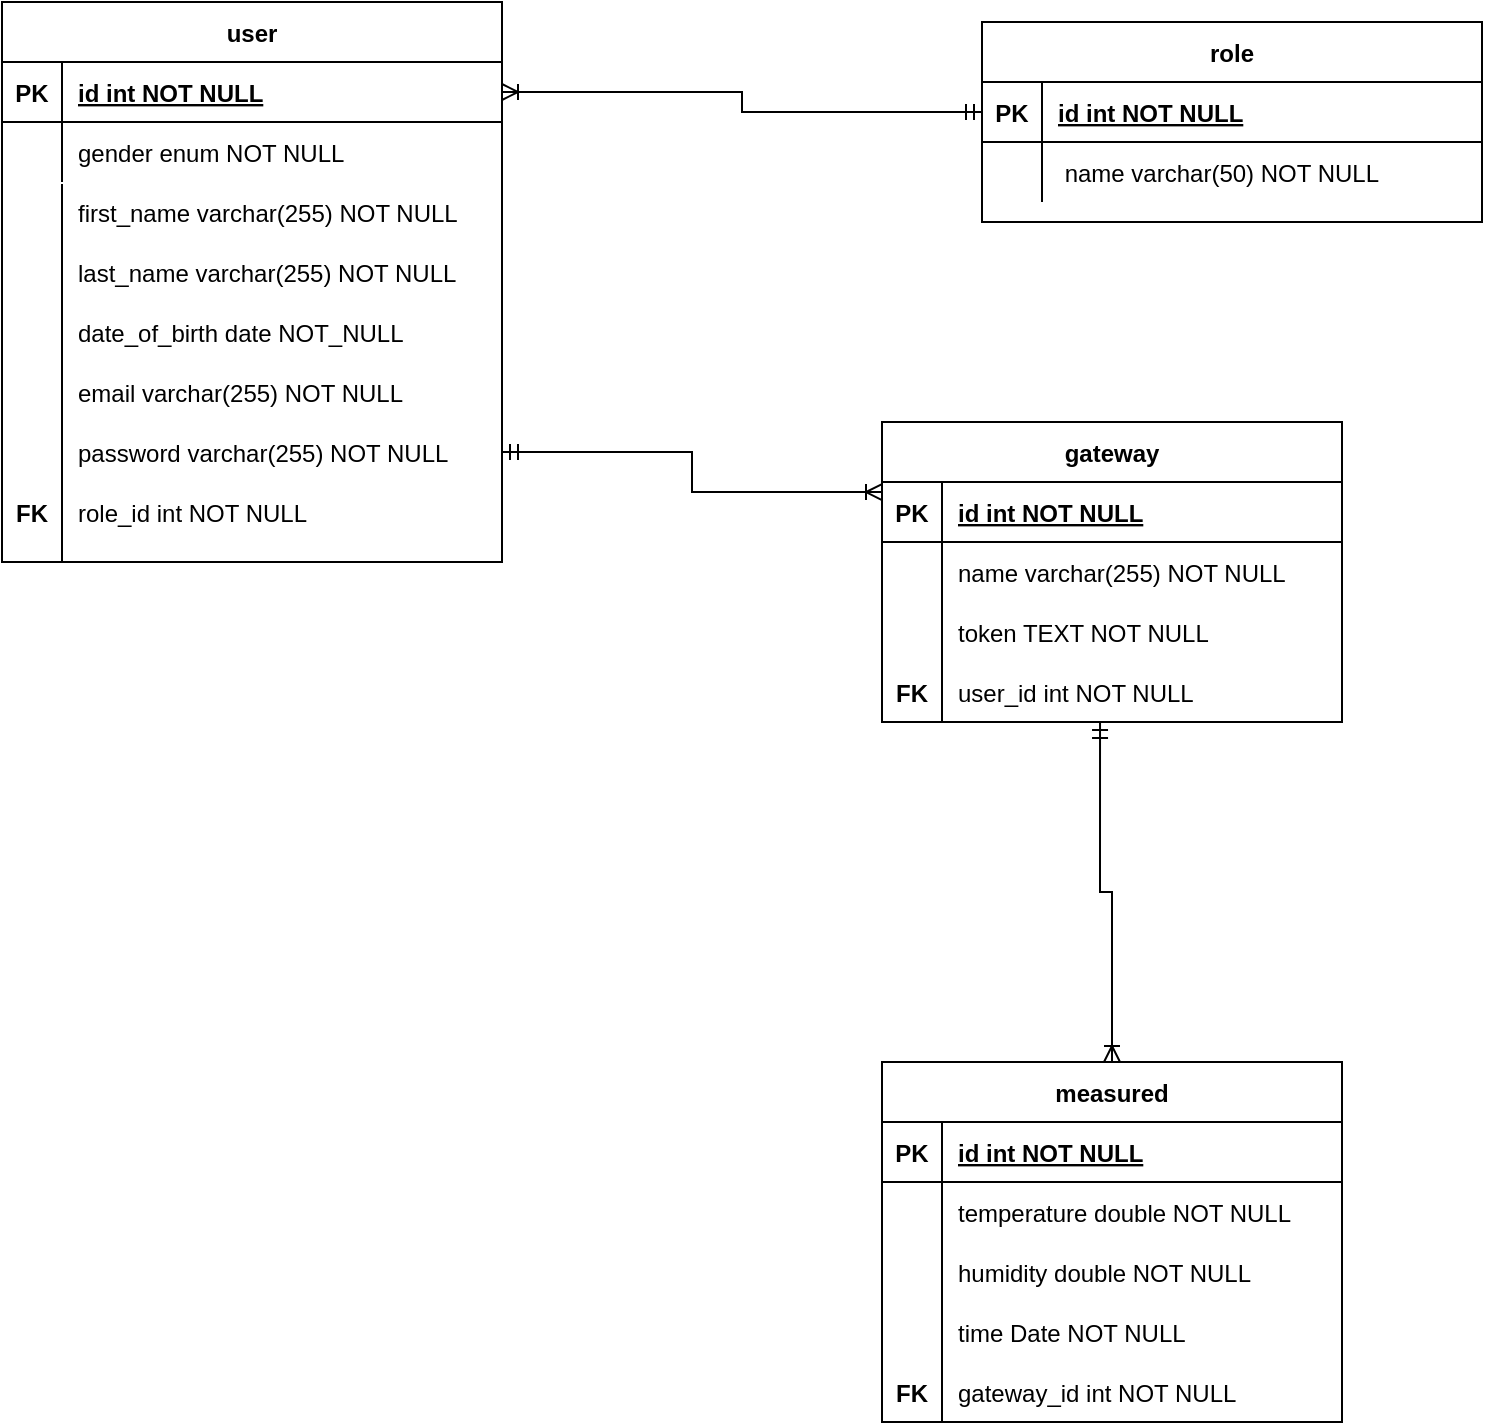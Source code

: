 <mxfile version="20.8.16" type="device" pages="6"><diagram id="R2lEEEUBdFMjLlhIrx00" name="ERD-Model Diagram"><mxGraphModel dx="1026" dy="711" grid="1" gridSize="10" guides="1" tooltips="1" connect="1" arrows="1" fold="1" page="1" pageScale="1" pageWidth="850" pageHeight="1100" math="0" shadow="0" extFonts="Permanent Marker^https://fonts.googleapis.com/css?family=Permanent+Marker"><root><mxCell id="0"/><mxCell id="1" parent="0"/><mxCell id="C-vyLk0tnHw3VtMMgP7b-2" value="role" style="shape=table;startSize=30;container=1;collapsible=1;childLayout=tableLayout;fixedRows=1;rowLines=0;fontStyle=1;align=center;resizeLast=1;" parent="1" vertex="1"><mxGeometry x="570" y="40" width="250" height="100" as="geometry"/></mxCell><mxCell id="C-vyLk0tnHw3VtMMgP7b-3" value="" style="shape=partialRectangle;collapsible=0;dropTarget=0;pointerEvents=0;fillColor=none;points=[[0,0.5],[1,0.5]];portConstraint=eastwest;top=0;left=0;right=0;bottom=1;" parent="C-vyLk0tnHw3VtMMgP7b-2" vertex="1"><mxGeometry y="30" width="250" height="30" as="geometry"/></mxCell><mxCell id="C-vyLk0tnHw3VtMMgP7b-4" value="PK" style="shape=partialRectangle;overflow=hidden;connectable=0;fillColor=none;top=0;left=0;bottom=0;right=0;fontStyle=1;" parent="C-vyLk0tnHw3VtMMgP7b-3" vertex="1"><mxGeometry width="30" height="30" as="geometry"><mxRectangle width="30" height="30" as="alternateBounds"/></mxGeometry></mxCell><mxCell id="C-vyLk0tnHw3VtMMgP7b-5" value="id int NOT NULL " style="shape=partialRectangle;overflow=hidden;connectable=0;fillColor=none;top=0;left=0;bottom=0;right=0;align=left;spacingLeft=6;fontStyle=5;" parent="C-vyLk0tnHw3VtMMgP7b-3" vertex="1"><mxGeometry x="30" width="220" height="30" as="geometry"><mxRectangle width="220" height="30" as="alternateBounds"/></mxGeometry></mxCell><mxCell id="C-vyLk0tnHw3VtMMgP7b-9" value="" style="shape=partialRectangle;collapsible=0;dropTarget=0;pointerEvents=0;fillColor=none;points=[[0,0.5],[1,0.5]];portConstraint=eastwest;top=0;left=0;right=0;bottom=0;" parent="C-vyLk0tnHw3VtMMgP7b-2" vertex="1"><mxGeometry y="60" width="250" height="30" as="geometry"/></mxCell><mxCell id="C-vyLk0tnHw3VtMMgP7b-10" value="" style="shape=partialRectangle;overflow=hidden;connectable=0;fillColor=none;top=0;left=0;bottom=0;right=0;" parent="C-vyLk0tnHw3VtMMgP7b-9" vertex="1"><mxGeometry width="30" height="30" as="geometry"><mxRectangle width="30" height="30" as="alternateBounds"/></mxGeometry></mxCell><mxCell id="C-vyLk0tnHw3VtMMgP7b-11" value=" name varchar(50) NOT NULL" style="shape=partialRectangle;overflow=hidden;connectable=0;fillColor=none;top=0;left=0;bottom=0;right=0;align=left;spacingLeft=6;" parent="C-vyLk0tnHw3VtMMgP7b-9" vertex="1"><mxGeometry x="30" width="220" height="30" as="geometry"><mxRectangle width="220" height="30" as="alternateBounds"/></mxGeometry></mxCell><mxCell id="C-vyLk0tnHw3VtMMgP7b-23" value="user" style="shape=table;startSize=30;container=1;collapsible=1;childLayout=tableLayout;fixedRows=1;rowLines=0;fontStyle=1;align=center;resizeLast=1;" parent="1" vertex="1"><mxGeometry x="80" y="30" width="250" height="280" as="geometry"><mxRectangle x="120" y="120" width="70" height="30" as="alternateBounds"/></mxGeometry></mxCell><mxCell id="C-vyLk0tnHw3VtMMgP7b-24" value="" style="shape=partialRectangle;collapsible=0;dropTarget=0;pointerEvents=0;fillColor=none;points=[[0,0.5],[1,0.5]];portConstraint=eastwest;top=0;left=0;right=0;bottom=1;" parent="C-vyLk0tnHw3VtMMgP7b-23" vertex="1"><mxGeometry y="30" width="250" height="30" as="geometry"/></mxCell><mxCell id="C-vyLk0tnHw3VtMMgP7b-25" value="PK" style="shape=partialRectangle;overflow=hidden;connectable=0;fillColor=none;top=0;left=0;bottom=0;right=0;fontStyle=1;" parent="C-vyLk0tnHw3VtMMgP7b-24" vertex="1"><mxGeometry width="30" height="30" as="geometry"><mxRectangle width="30" height="30" as="alternateBounds"/></mxGeometry></mxCell><mxCell id="C-vyLk0tnHw3VtMMgP7b-26" value="id int NOT NULL " style="shape=partialRectangle;overflow=hidden;connectable=0;fillColor=none;top=0;left=0;bottom=0;right=0;align=left;spacingLeft=6;fontStyle=5;" parent="C-vyLk0tnHw3VtMMgP7b-24" vertex="1"><mxGeometry x="30" width="220" height="30" as="geometry"><mxRectangle width="220" height="30" as="alternateBounds"/></mxGeometry></mxCell><mxCell id="C-vyLk0tnHw3VtMMgP7b-27" value="" style="shape=partialRectangle;collapsible=0;dropTarget=0;pointerEvents=0;fillColor=none;points=[[0,0.5],[1,0.5]];portConstraint=eastwest;top=0;left=0;right=0;bottom=0;" parent="C-vyLk0tnHw3VtMMgP7b-23" vertex="1"><mxGeometry y="60" width="250" height="30" as="geometry"/></mxCell><mxCell id="C-vyLk0tnHw3VtMMgP7b-28" value="" style="shape=partialRectangle;overflow=hidden;connectable=0;fillColor=none;top=0;left=0;bottom=0;right=0;" parent="C-vyLk0tnHw3VtMMgP7b-27" vertex="1"><mxGeometry width="30" height="30" as="geometry"><mxRectangle width="30" height="30" as="alternateBounds"/></mxGeometry></mxCell><mxCell id="C-vyLk0tnHw3VtMMgP7b-29" value="gender enum NOT NULL" style="shape=partialRectangle;overflow=hidden;connectable=0;fillColor=none;top=0;left=0;bottom=0;right=0;align=left;spacingLeft=6;" parent="C-vyLk0tnHw3VtMMgP7b-27" vertex="1"><mxGeometry x="30" width="220" height="30" as="geometry"><mxRectangle width="220" height="30" as="alternateBounds"/></mxGeometry></mxCell><mxCell id="KZ5zGH7iLhc255f0coal-6" value="" style="endArrow=none;html=1;rounded=0;entryX=0.12;entryY=1.033;entryDx=0;entryDy=0;entryPerimeter=0;" parent="1" target="C-vyLk0tnHw3VtMMgP7b-27" edge="1"><mxGeometry width="50" height="50" relative="1" as="geometry"><mxPoint x="110" y="310" as="sourcePoint"/><mxPoint x="180" y="190" as="targetPoint"/></mxGeometry></mxCell><mxCell id="KZ5zGH7iLhc255f0coal-7" value="" style="shape=partialRectangle;collapsible=0;dropTarget=0;pointerEvents=0;fillColor=none;points=[[0,0.5],[1,0.5]];portConstraint=eastwest;top=0;left=0;right=0;bottom=0;" parent="1" vertex="1"><mxGeometry x="80" y="120" width="250" height="30" as="geometry"/></mxCell><mxCell id="KZ5zGH7iLhc255f0coal-8" value="" style="shape=partialRectangle;overflow=hidden;connectable=0;fillColor=none;top=0;left=0;bottom=0;right=0;" parent="KZ5zGH7iLhc255f0coal-7" vertex="1"><mxGeometry width="30" height="30" as="geometry"><mxRectangle width="30" height="30" as="alternateBounds"/></mxGeometry></mxCell><mxCell id="KZ5zGH7iLhc255f0coal-9" value="first_name varchar(255) NOT NULL" style="shape=partialRectangle;overflow=hidden;connectable=0;fillColor=none;top=0;left=0;bottom=0;right=0;align=left;spacingLeft=6;" parent="KZ5zGH7iLhc255f0coal-7" vertex="1"><mxGeometry x="30" width="220" height="30" as="geometry"><mxRectangle width="220" height="30" as="alternateBounds"/></mxGeometry></mxCell><mxCell id="KZ5zGH7iLhc255f0coal-10" value="" style="shape=partialRectangle;collapsible=0;dropTarget=0;pointerEvents=0;fillColor=none;points=[[0,0.5],[1,0.5]];portConstraint=eastwest;top=0;left=0;right=0;bottom=0;" parent="1" vertex="1"><mxGeometry x="80" y="150" width="250" height="30" as="geometry"/></mxCell><mxCell id="KZ5zGH7iLhc255f0coal-11" value="" style="shape=partialRectangle;overflow=hidden;connectable=0;fillColor=none;top=0;left=0;bottom=0;right=0;" parent="KZ5zGH7iLhc255f0coal-10" vertex="1"><mxGeometry width="30" height="30" as="geometry"><mxRectangle width="30" height="30" as="alternateBounds"/></mxGeometry></mxCell><mxCell id="KZ5zGH7iLhc255f0coal-12" value="last_name varchar(255) NOT NULL" style="shape=partialRectangle;overflow=hidden;connectable=0;fillColor=none;top=0;left=0;bottom=0;right=0;align=left;spacingLeft=6;" parent="KZ5zGH7iLhc255f0coal-10" vertex="1"><mxGeometry x="30" width="220" height="30" as="geometry"><mxRectangle width="220" height="30" as="alternateBounds"/></mxGeometry></mxCell><mxCell id="KZ5zGH7iLhc255f0coal-13" value="" style="shape=partialRectangle;collapsible=0;dropTarget=0;pointerEvents=0;fillColor=none;points=[[0,0.5],[1,0.5]];portConstraint=eastwest;top=0;left=0;right=0;bottom=0;" parent="1" vertex="1"><mxGeometry x="80" y="180" width="250" height="30" as="geometry"/></mxCell><mxCell id="KZ5zGH7iLhc255f0coal-14" value="" style="shape=partialRectangle;overflow=hidden;connectable=0;fillColor=none;top=0;left=0;bottom=0;right=0;" parent="KZ5zGH7iLhc255f0coal-13" vertex="1"><mxGeometry width="30" height="30" as="geometry"><mxRectangle width="30" height="30" as="alternateBounds"/></mxGeometry></mxCell><mxCell id="KZ5zGH7iLhc255f0coal-15" value="date_of_birth date NOT_NULL" style="shape=partialRectangle;overflow=hidden;connectable=0;fillColor=none;top=0;left=0;bottom=0;right=0;align=left;spacingLeft=6;" parent="KZ5zGH7iLhc255f0coal-13" vertex="1"><mxGeometry x="30" width="220" height="30" as="geometry"><mxRectangle width="220" height="30" as="alternateBounds"/></mxGeometry></mxCell><mxCell id="KZ5zGH7iLhc255f0coal-16" value="" style="shape=partialRectangle;collapsible=0;dropTarget=0;pointerEvents=0;fillColor=none;points=[[0,0.5],[1,0.5]];portConstraint=eastwest;top=0;left=0;right=0;bottom=0;" parent="1" vertex="1"><mxGeometry x="80" y="210" width="250" height="30" as="geometry"/></mxCell><mxCell id="KZ5zGH7iLhc255f0coal-17" value="" style="shape=partialRectangle;overflow=hidden;connectable=0;fillColor=none;top=0;left=0;bottom=0;right=0;" parent="KZ5zGH7iLhc255f0coal-16" vertex="1"><mxGeometry width="30" height="30" as="geometry"><mxRectangle width="30" height="30" as="alternateBounds"/></mxGeometry></mxCell><mxCell id="KZ5zGH7iLhc255f0coal-18" value="email varchar(255) NOT NULL" style="shape=partialRectangle;overflow=hidden;connectable=0;fillColor=none;top=0;left=0;bottom=0;right=0;align=left;spacingLeft=6;" parent="KZ5zGH7iLhc255f0coal-16" vertex="1"><mxGeometry x="30" width="220" height="30" as="geometry"><mxRectangle width="220" height="30" as="alternateBounds"/></mxGeometry></mxCell><mxCell id="KZ5zGH7iLhc255f0coal-29" value="" style="shape=partialRectangle;collapsible=0;dropTarget=0;pointerEvents=0;fillColor=none;points=[[0,0.5],[1,0.5]];portConstraint=eastwest;top=0;left=0;right=0;bottom=0;" parent="1" vertex="1"><mxGeometry x="80" y="270" width="250" height="30" as="geometry"/></mxCell><mxCell id="KZ5zGH7iLhc255f0coal-30" value="" style="shape=partialRectangle;overflow=hidden;connectable=0;fillColor=none;top=0;left=0;bottom=0;right=0;" parent="KZ5zGH7iLhc255f0coal-29" vertex="1"><mxGeometry width="30" height="30" as="geometry"><mxRectangle width="30" height="30" as="alternateBounds"/></mxGeometry></mxCell><mxCell id="KZ5zGH7iLhc255f0coal-31" value="role_id int NOT NULL" style="shape=partialRectangle;overflow=hidden;connectable=0;fillColor=none;top=0;left=0;bottom=0;right=0;align=left;spacingLeft=6;" parent="KZ5zGH7iLhc255f0coal-29" vertex="1"><mxGeometry x="30" width="220" height="30" as="geometry"><mxRectangle width="220" height="30" as="alternateBounds"/></mxGeometry></mxCell><mxCell id="KZ5zGH7iLhc255f0coal-32" value="FK" style="shape=partialRectangle;overflow=hidden;connectable=0;fillColor=none;top=0;left=0;bottom=0;right=0;fontStyle=1;" parent="1" vertex="1"><mxGeometry x="80" y="270" width="30" height="30" as="geometry"><mxRectangle width="30" height="30" as="alternateBounds"/></mxGeometry></mxCell><mxCell id="KZ5zGH7iLhc255f0coal-55" value="" style="fontSize=12;html=1;endArrow=ERoneToMany;startArrow=ERmandOne;rounded=0;entryX=1;entryY=0.5;entryDx=0;entryDy=0;exitX=0;exitY=0.5;exitDx=0;exitDy=0;edgeStyle=orthogonalEdgeStyle;" parent="1" source="C-vyLk0tnHw3VtMMgP7b-3" target="C-vyLk0tnHw3VtMMgP7b-24" edge="1"><mxGeometry width="100" height="100" relative="1" as="geometry"><mxPoint x="-220" y="-60" as="sourcePoint"/><mxPoint x="-120" y="-160" as="targetPoint"/></mxGeometry></mxCell><mxCell id="FBt9m9Mf_0K5ZOwAxwM_-1" value="" style="shape=partialRectangle;collapsible=0;dropTarget=0;pointerEvents=0;fillColor=none;points=[[0,0.5],[1,0.5]];portConstraint=eastwest;top=0;left=0;right=0;bottom=0;" parent="1" vertex="1"><mxGeometry x="80" y="240" width="250" height="30" as="geometry"/></mxCell><mxCell id="FBt9m9Mf_0K5ZOwAxwM_-2" value="" style="shape=partialRectangle;overflow=hidden;connectable=0;fillColor=none;top=0;left=0;bottom=0;right=0;" parent="FBt9m9Mf_0K5ZOwAxwM_-1" vertex="1"><mxGeometry width="30" height="30" as="geometry"><mxRectangle width="30" height="30" as="alternateBounds"/></mxGeometry></mxCell><mxCell id="FBt9m9Mf_0K5ZOwAxwM_-3" value="password varchar(255) NOT NULL" style="shape=partialRectangle;overflow=hidden;connectable=0;fillColor=none;top=0;left=0;bottom=0;right=0;align=left;spacingLeft=6;" parent="FBt9m9Mf_0K5ZOwAxwM_-1" vertex="1"><mxGeometry x="30" width="220" height="30" as="geometry"><mxRectangle width="220" height="30" as="alternateBounds"/></mxGeometry></mxCell><mxCell id="OBqaxbIYURw5y-qf0GdI-1" value="gateway" style="shape=table;startSize=30;container=1;collapsible=1;childLayout=tableLayout;fixedRows=1;rowLines=0;fontStyle=1;align=center;resizeLast=1;" vertex="1" parent="1"><mxGeometry x="520" y="240" width="230" height="150" as="geometry"/></mxCell><mxCell id="OBqaxbIYURw5y-qf0GdI-2" value="" style="shape=tableRow;horizontal=0;startSize=0;swimlaneHead=0;swimlaneBody=0;fillColor=none;collapsible=0;dropTarget=0;points=[[0,0.5],[1,0.5]];portConstraint=eastwest;top=0;left=0;right=0;bottom=1;" vertex="1" parent="OBqaxbIYURw5y-qf0GdI-1"><mxGeometry y="30" width="230" height="30" as="geometry"/></mxCell><mxCell id="OBqaxbIYURw5y-qf0GdI-3" value="PK" style="shape=partialRectangle;connectable=0;fillColor=none;top=0;left=0;bottom=0;right=0;fontStyle=1;overflow=hidden;" vertex="1" parent="OBqaxbIYURw5y-qf0GdI-2"><mxGeometry width="30" height="30" as="geometry"><mxRectangle width="30" height="30" as="alternateBounds"/></mxGeometry></mxCell><mxCell id="OBqaxbIYURw5y-qf0GdI-4" value="id int NOT NULL" style="shape=partialRectangle;connectable=0;fillColor=none;top=0;left=0;bottom=0;right=0;align=left;spacingLeft=6;fontStyle=5;overflow=hidden;" vertex="1" parent="OBqaxbIYURw5y-qf0GdI-2"><mxGeometry x="30" width="200" height="30" as="geometry"><mxRectangle width="200" height="30" as="alternateBounds"/></mxGeometry></mxCell><mxCell id="OBqaxbIYURw5y-qf0GdI-5" value="" style="shape=tableRow;horizontal=0;startSize=0;swimlaneHead=0;swimlaneBody=0;fillColor=none;collapsible=0;dropTarget=0;points=[[0,0.5],[1,0.5]];portConstraint=eastwest;top=0;left=0;right=0;bottom=0;" vertex="1" parent="OBqaxbIYURw5y-qf0GdI-1"><mxGeometry y="60" width="230" height="30" as="geometry"/></mxCell><mxCell id="OBqaxbIYURw5y-qf0GdI-6" value="" style="shape=partialRectangle;connectable=0;fillColor=none;top=0;left=0;bottom=0;right=0;editable=1;overflow=hidden;" vertex="1" parent="OBqaxbIYURw5y-qf0GdI-5"><mxGeometry width="30" height="30" as="geometry"><mxRectangle width="30" height="30" as="alternateBounds"/></mxGeometry></mxCell><mxCell id="OBqaxbIYURw5y-qf0GdI-7" value="name varchar(255) NOT NULL" style="shape=partialRectangle;connectable=0;fillColor=none;top=0;left=0;bottom=0;right=0;align=left;spacingLeft=6;overflow=hidden;" vertex="1" parent="OBqaxbIYURw5y-qf0GdI-5"><mxGeometry x="30" width="200" height="30" as="geometry"><mxRectangle width="200" height="30" as="alternateBounds"/></mxGeometry></mxCell><mxCell id="OBqaxbIYURw5y-qf0GdI-8" value="" style="shape=tableRow;horizontal=0;startSize=0;swimlaneHead=0;swimlaneBody=0;fillColor=none;collapsible=0;dropTarget=0;points=[[0,0.5],[1,0.5]];portConstraint=eastwest;top=0;left=0;right=0;bottom=0;" vertex="1" parent="OBqaxbIYURw5y-qf0GdI-1"><mxGeometry y="90" width="230" height="30" as="geometry"/></mxCell><mxCell id="OBqaxbIYURw5y-qf0GdI-9" value="" style="shape=partialRectangle;connectable=0;fillColor=none;top=0;left=0;bottom=0;right=0;editable=1;overflow=hidden;" vertex="1" parent="OBqaxbIYURw5y-qf0GdI-8"><mxGeometry width="30" height="30" as="geometry"><mxRectangle width="30" height="30" as="alternateBounds"/></mxGeometry></mxCell><mxCell id="OBqaxbIYURw5y-qf0GdI-10" value="token TEXT NOT NULL" style="shape=partialRectangle;connectable=0;fillColor=none;top=0;left=0;bottom=0;right=0;align=left;spacingLeft=6;overflow=hidden;" vertex="1" parent="OBqaxbIYURw5y-qf0GdI-8"><mxGeometry x="30" width="200" height="30" as="geometry"><mxRectangle width="200" height="30" as="alternateBounds"/></mxGeometry></mxCell><mxCell id="OBqaxbIYURw5y-qf0GdI-11" value="" style="shape=tableRow;horizontal=0;startSize=0;swimlaneHead=0;swimlaneBody=0;fillColor=none;collapsible=0;dropTarget=0;points=[[0,0.5],[1,0.5]];portConstraint=eastwest;top=0;left=0;right=0;bottom=0;" vertex="1" parent="OBqaxbIYURw5y-qf0GdI-1"><mxGeometry y="120" width="230" height="30" as="geometry"/></mxCell><mxCell id="OBqaxbIYURw5y-qf0GdI-12" value="" style="shape=partialRectangle;connectable=0;fillColor=none;top=0;left=0;bottom=0;right=0;editable=1;overflow=hidden;" vertex="1" parent="OBqaxbIYURw5y-qf0GdI-11"><mxGeometry width="30" height="30" as="geometry"><mxRectangle width="30" height="30" as="alternateBounds"/></mxGeometry></mxCell><mxCell id="OBqaxbIYURw5y-qf0GdI-13" value="user_id int NOT NULL" style="shape=partialRectangle;connectable=0;fillColor=none;top=0;left=0;bottom=0;right=0;align=left;spacingLeft=6;overflow=hidden;" vertex="1" parent="OBqaxbIYURw5y-qf0GdI-11"><mxGeometry x="30" width="200" height="30" as="geometry"><mxRectangle width="200" height="30" as="alternateBounds"/></mxGeometry></mxCell><mxCell id="OBqaxbIYURw5y-qf0GdI-14" value="FK" style="shape=partialRectangle;connectable=0;fillColor=none;top=0;left=0;bottom=0;right=0;fontStyle=1;overflow=hidden;" vertex="1" parent="1"><mxGeometry x="520" y="360" width="30" height="30" as="geometry"><mxRectangle width="30" height="30" as="alternateBounds"/></mxGeometry></mxCell><mxCell id="OBqaxbIYURw5y-qf0GdI-30" value="measured" style="shape=table;startSize=30;container=1;collapsible=1;childLayout=tableLayout;fixedRows=1;rowLines=0;fontStyle=1;align=center;resizeLast=1;" vertex="1" parent="1"><mxGeometry x="520" y="560" width="230" height="180" as="geometry"/></mxCell><mxCell id="OBqaxbIYURw5y-qf0GdI-31" value="" style="shape=tableRow;horizontal=0;startSize=0;swimlaneHead=0;swimlaneBody=0;fillColor=none;collapsible=0;dropTarget=0;points=[[0,0.5],[1,0.5]];portConstraint=eastwest;top=0;left=0;right=0;bottom=1;" vertex="1" parent="OBqaxbIYURw5y-qf0GdI-30"><mxGeometry y="30" width="230" height="30" as="geometry"/></mxCell><mxCell id="OBqaxbIYURw5y-qf0GdI-32" value="PK" style="shape=partialRectangle;connectable=0;fillColor=none;top=0;left=0;bottom=0;right=0;fontStyle=1;overflow=hidden;" vertex="1" parent="OBqaxbIYURw5y-qf0GdI-31"><mxGeometry width="30" height="30" as="geometry"><mxRectangle width="30" height="30" as="alternateBounds"/></mxGeometry></mxCell><mxCell id="OBqaxbIYURw5y-qf0GdI-33" value="id int NOT NULL" style="shape=partialRectangle;connectable=0;fillColor=none;top=0;left=0;bottom=0;right=0;align=left;spacingLeft=6;fontStyle=5;overflow=hidden;" vertex="1" parent="OBqaxbIYURw5y-qf0GdI-31"><mxGeometry x="30" width="200" height="30" as="geometry"><mxRectangle width="200" height="30" as="alternateBounds"/></mxGeometry></mxCell><mxCell id="OBqaxbIYURw5y-qf0GdI-34" value="" style="shape=tableRow;horizontal=0;startSize=0;swimlaneHead=0;swimlaneBody=0;fillColor=none;collapsible=0;dropTarget=0;points=[[0,0.5],[1,0.5]];portConstraint=eastwest;top=0;left=0;right=0;bottom=0;" vertex="1" parent="OBqaxbIYURw5y-qf0GdI-30"><mxGeometry y="60" width="230" height="30" as="geometry"/></mxCell><mxCell id="OBqaxbIYURw5y-qf0GdI-35" value="" style="shape=partialRectangle;connectable=0;fillColor=none;top=0;left=0;bottom=0;right=0;editable=1;overflow=hidden;" vertex="1" parent="OBqaxbIYURw5y-qf0GdI-34"><mxGeometry width="30" height="30" as="geometry"><mxRectangle width="30" height="30" as="alternateBounds"/></mxGeometry></mxCell><mxCell id="OBqaxbIYURw5y-qf0GdI-36" value="temperature double NOT NULL" style="shape=partialRectangle;connectable=0;fillColor=none;top=0;left=0;bottom=0;right=0;align=left;spacingLeft=6;overflow=hidden;" vertex="1" parent="OBqaxbIYURw5y-qf0GdI-34"><mxGeometry x="30" width="200" height="30" as="geometry"><mxRectangle width="200" height="30" as="alternateBounds"/></mxGeometry></mxCell><mxCell id="OBqaxbIYURw5y-qf0GdI-37" value="" style="shape=tableRow;horizontal=0;startSize=0;swimlaneHead=0;swimlaneBody=0;fillColor=none;collapsible=0;dropTarget=0;points=[[0,0.5],[1,0.5]];portConstraint=eastwest;top=0;left=0;right=0;bottom=0;" vertex="1" parent="OBqaxbIYURw5y-qf0GdI-30"><mxGeometry y="90" width="230" height="30" as="geometry"/></mxCell><mxCell id="OBqaxbIYURw5y-qf0GdI-38" value="" style="shape=partialRectangle;connectable=0;fillColor=none;top=0;left=0;bottom=0;right=0;editable=1;overflow=hidden;" vertex="1" parent="OBqaxbIYURw5y-qf0GdI-37"><mxGeometry width="30" height="30" as="geometry"><mxRectangle width="30" height="30" as="alternateBounds"/></mxGeometry></mxCell><mxCell id="OBqaxbIYURw5y-qf0GdI-39" value="humidity double NOT NULL" style="shape=partialRectangle;connectable=0;fillColor=none;top=0;left=0;bottom=0;right=0;align=left;spacingLeft=6;overflow=hidden;" vertex="1" parent="OBqaxbIYURw5y-qf0GdI-37"><mxGeometry x="30" width="200" height="30" as="geometry"><mxRectangle width="200" height="30" as="alternateBounds"/></mxGeometry></mxCell><mxCell id="OBqaxbIYURw5y-qf0GdI-40" value="" style="shape=tableRow;horizontal=0;startSize=0;swimlaneHead=0;swimlaneBody=0;fillColor=none;collapsible=0;dropTarget=0;points=[[0,0.5],[1,0.5]];portConstraint=eastwest;top=0;left=0;right=0;bottom=0;" vertex="1" parent="OBqaxbIYURw5y-qf0GdI-30"><mxGeometry y="120" width="230" height="30" as="geometry"/></mxCell><mxCell id="OBqaxbIYURw5y-qf0GdI-41" value="" style="shape=partialRectangle;connectable=0;fillColor=none;top=0;left=0;bottom=0;right=0;editable=1;overflow=hidden;" vertex="1" parent="OBqaxbIYURw5y-qf0GdI-40"><mxGeometry width="30" height="30" as="geometry"><mxRectangle width="30" height="30" as="alternateBounds"/></mxGeometry></mxCell><mxCell id="OBqaxbIYURw5y-qf0GdI-42" value="time Date NOT NULL    " style="shape=partialRectangle;connectable=0;fillColor=none;top=0;left=0;bottom=0;right=0;align=left;spacingLeft=6;overflow=hidden;" vertex="1" parent="OBqaxbIYURw5y-qf0GdI-40"><mxGeometry x="30" width="200" height="30" as="geometry"><mxRectangle width="200" height="30" as="alternateBounds"/></mxGeometry></mxCell><mxCell id="OBqaxbIYURw5y-qf0GdI-46" value="" style="shape=tableRow;horizontal=0;startSize=0;swimlaneHead=0;swimlaneBody=0;fillColor=none;collapsible=0;dropTarget=0;points=[[0,0.5],[1,0.5]];portConstraint=eastwest;top=0;left=0;right=0;bottom=0;" vertex="1" parent="OBqaxbIYURw5y-qf0GdI-30"><mxGeometry y="150" width="230" height="30" as="geometry"/></mxCell><mxCell id="OBqaxbIYURw5y-qf0GdI-47" value="" style="shape=partialRectangle;connectable=0;fillColor=none;top=0;left=0;bottom=0;right=0;editable=1;overflow=hidden;" vertex="1" parent="OBqaxbIYURw5y-qf0GdI-46"><mxGeometry width="30" height="30" as="geometry"><mxRectangle width="30" height="30" as="alternateBounds"/></mxGeometry></mxCell><mxCell id="OBqaxbIYURw5y-qf0GdI-48" value="gateway_id int NOT NULL" style="shape=partialRectangle;connectable=0;fillColor=none;top=0;left=0;bottom=0;right=0;align=left;spacingLeft=6;overflow=hidden;" vertex="1" parent="OBqaxbIYURw5y-qf0GdI-46"><mxGeometry x="30" width="200" height="30" as="geometry"><mxRectangle width="200" height="30" as="alternateBounds"/></mxGeometry></mxCell><mxCell id="OBqaxbIYURw5y-qf0GdI-43" value="" style="fontSize=12;html=1;endArrow=ERoneToMany;startArrow=ERmandOne;rounded=0;entryX=0;entryY=0.167;entryDx=0;entryDy=0;exitX=1;exitY=0.5;exitDx=0;exitDy=0;edgeStyle=orthogonalEdgeStyle;entryPerimeter=0;" edge="1" parent="1" source="FBt9m9Mf_0K5ZOwAxwM_-1" target="OBqaxbIYURw5y-qf0GdI-2"><mxGeometry width="100" height="100" relative="1" as="geometry"><mxPoint x="460" y="420" as="sourcePoint"/><mxPoint x="220" y="410" as="targetPoint"/></mxGeometry></mxCell><mxCell id="OBqaxbIYURw5y-qf0GdI-49" value="FK" style="shape=partialRectangle;connectable=0;fillColor=none;top=0;left=0;bottom=0;right=0;fontStyle=1;overflow=hidden;" vertex="1" parent="1"><mxGeometry x="520" y="710" width="30" height="30" as="geometry"><mxRectangle width="30" height="30" as="alternateBounds"/></mxGeometry></mxCell><mxCell id="OBqaxbIYURw5y-qf0GdI-50" value="" style="fontSize=12;html=1;endArrow=ERoneToMany;startArrow=ERmandOne;rounded=0;entryX=0.5;entryY=0;entryDx=0;entryDy=0;exitX=0.474;exitY=1;exitDx=0;exitDy=0;edgeStyle=orthogonalEdgeStyle;exitPerimeter=0;" edge="1" parent="1" source="OBqaxbIYURw5y-qf0GdI-11" target="OBqaxbIYURw5y-qf0GdI-30"><mxGeometry width="100" height="100" relative="1" as="geometry"><mxPoint x="590" y="470" as="sourcePoint"/><mxPoint x="780" y="490.01" as="targetPoint"/></mxGeometry></mxCell></root></mxGraphModel></diagram><diagram id="6QN7RttDaZ91Eq6o-JfE" name="Level 1: System Context diagram"><mxGraphModel dx="1258" dy="709" grid="1" gridSize="10" guides="1" tooltips="1" connect="1" arrows="1" fold="1" page="1" pageScale="1" pageWidth="827" pageHeight="1169" math="0" shadow="0"><root><mxCell id="0"/><mxCell id="1" parent="0"/><object placeholders="1" c4Name="User" c4Type="Person" c4Description="User without account" label="&lt;font style=&quot;font-size: 16px&quot;&gt;&lt;b&gt;%c4Name%&lt;/b&gt;&lt;/font&gt;&lt;div&gt;[%c4Type%]&lt;/div&gt;&lt;br&gt;&lt;div&gt;&lt;font style=&quot;font-size: 11px&quot;&gt;&lt;font color=&quot;#cccccc&quot;&gt;%c4Description%&lt;/font&gt;&lt;/div&gt;" id="weFKmwYRf4V-D91gTQMf-1"><mxCell style="html=1;fontSize=11;dashed=0;whitespace=wrap;fillColor=#083F75;strokeColor=#06315C;fontColor=#ffffff;shape=mxgraph.c4.person2;align=center;metaEdit=1;points=[[0.5,0,0],[1,0.5,0],[1,0.75,0],[0.75,1,0],[0.5,1,0],[0.25,1,0],[0,0.75,0],[0,0.5,0]];resizable=0;" parent="1" vertex="1"><mxGeometry x="10" width="200" height="180" as="geometry"/></mxCell></object><object placeholders="1" c4Name="Student" c4Type="Person" c4Description="Needs account" label="&lt;font style=&quot;font-size: 16px&quot;&gt;&lt;b&gt;%c4Name%&lt;/b&gt;&lt;/font&gt;&lt;div&gt;[%c4Type%]&lt;/div&gt;&lt;br&gt;&lt;div&gt;&lt;font style=&quot;font-size: 11px&quot;&gt;&lt;font color=&quot;#cccccc&quot;&gt;%c4Description%&lt;/font&gt;&lt;/div&gt;" id="weFKmwYRf4V-D91gTQMf-2"><mxCell style="html=1;fontSize=11;dashed=0;whitespace=wrap;fillColor=#083F75;strokeColor=#06315C;fontColor=#ffffff;shape=mxgraph.c4.person2;align=center;metaEdit=1;points=[[0.5,0,0],[1,0.5,0],[1,0.75,0],[0.75,1,0],[0.5,1,0],[0.25,1,0],[0,0.75,0],[0,0.5,0]];resizable=0;" parent="1" vertex="1"><mxGeometry x="270" width="200" height="180" as="geometry"/></mxCell></object><object placeholders="1" c4Name="Admin" c4Type="Person" c4Description="Manage all" label="&lt;font style=&quot;font-size: 16px&quot;&gt;&lt;b&gt;%c4Name%&lt;/b&gt;&lt;/font&gt;&lt;div&gt;[%c4Type%]&lt;/div&gt;&lt;br&gt;&lt;div&gt;&lt;font style=&quot;font-size: 11px&quot;&gt;&lt;font color=&quot;#cccccc&quot;&gt;%c4Description%&lt;/font&gt;&lt;/div&gt;" id="weFKmwYRf4V-D91gTQMf-5"><mxCell style="html=1;fontSize=11;dashed=0;whitespace=wrap;fillColor=#083F75;strokeColor=#06315C;fontColor=#ffffff;shape=mxgraph.c4.person2;align=center;metaEdit=1;points=[[0.5,0,0],[1,0.5,0],[1,0.75,0],[0.75,1,0],[0.5,1,0],[0.25,1,0],[0,0.75,0],[0,0.5,0]];resizable=0;" parent="1" vertex="1"><mxGeometry x="520" width="200" height="180" as="geometry"/></mxCell></object><object placeholders="1" c4Name="uuSubjectMan Application" c4Type="Software System" c4Description="&#10;The SubjectMan application allows users to manage the subjects taught in the school and related study materials." label="&lt;font style=&quot;font-size: 16px&quot;&gt;&lt;b&gt;%c4Name%&lt;/b&gt;&lt;/font&gt;&lt;div&gt;[%c4Type%]&lt;/div&gt;&lt;br&gt;&lt;div&gt;&lt;font style=&quot;font-size: 11px&quot;&gt;&lt;font color=&quot;#cccccc&quot;&gt;%c4Description%&lt;/font&gt;&lt;/div&gt;" id="weFKmwYRf4V-D91gTQMf-6"><mxCell style="rounded=1;whiteSpace=wrap;html=1;labelBackgroundColor=none;fillColor=#1061B0;fontColor=#ffffff;align=center;arcSize=10;strokeColor=#0D5091;metaEdit=1;resizable=0;points=[[0.25,0,0],[0.5,0,0],[0.75,0,0],[1,0.25,0],[1,0.5,0],[1,0.75,0],[0.75,1,0],[0.5,1,0],[0.25,1,0],[0,0.75,0],[0,0.5,0],[0,0.25,0]];" parent="1" vertex="1"><mxGeometry x="500" y="360" width="240" height="120" as="geometry"/></mxCell></object><object placeholders="1" c4Name="External Sources" c4Type="Service" c4Description="Links to materials " label="&lt;font style=&quot;font-size: 16px&quot;&gt;&lt;b&gt;%c4Name%&lt;/b&gt;&lt;/font&gt;&lt;div&gt;[%c4Type%]&lt;/div&gt;&lt;br&gt;&lt;div&gt;&lt;font style=&quot;font-size: 11px&quot;&gt;&lt;font color=&quot;#cccccc&quot;&gt;%c4Description%&lt;/font&gt;&lt;/div&gt;" id="weFKmwYRf4V-D91gTQMf-7"><mxCell style="rounded=1;whiteSpace=wrap;html=1;labelBackgroundColor=none;fillColor=#8C8496;fontColor=#ffffff;align=center;arcSize=10;strokeColor=#736782;metaEdit=1;resizable=0;points=[[0.25,0,0],[0.5,0,0],[0.75,0,0],[1,0.25,0],[1,0.5,0],[1,0.75,0],[0.75,1,0],[0.5,1,0],[0.25,1,0],[0,0.75,0],[0,0.5,0],[0,0.25,0]];" parent="1" vertex="1"><mxGeometry x="20" y="360" width="240" height="120" as="geometry"/></mxCell></object><object placeholders="1" c4Type="Relationship" id="weFKmwYRf4V-D91gTQMf-8"><mxCell style="endArrow=blockThin;html=1;fontSize=10;fontColor=#404040;strokeWidth=1;endFill=1;strokeColor=#828282;elbow=vertical;metaEdit=1;endSize=14;startSize=14;jumpStyle=arc;jumpSize=16;rounded=0;edgeStyle=orthogonalEdgeStyle;exitX=0.5;exitY=1;exitDx=0;exitDy=0;exitPerimeter=0;entryX=0.5;entryY=0;entryDx=0;entryDy=0;entryPerimeter=0;" parent="1" source="weFKmwYRf4V-D91gTQMf-1" target="weFKmwYRf4V-D91gTQMf-6" edge="1"><mxGeometry width="240" relative="1" as="geometry"><mxPoint x="210" y="270" as="sourcePoint"/><mxPoint x="450" y="270" as="targetPoint"/></mxGeometry></mxCell></object><object placeholders="1" c4Type="Relationship" id="weFKmwYRf4V-D91gTQMf-9"><mxCell style="endArrow=blockThin;html=1;fontSize=10;fontColor=#404040;strokeWidth=1;endFill=1;strokeColor=#828282;elbow=vertical;metaEdit=1;endSize=14;startSize=14;jumpStyle=arc;jumpSize=16;rounded=0;edgeStyle=orthogonalEdgeStyle;exitX=0.5;exitY=1;exitDx=0;exitDy=0;exitPerimeter=0;entryX=0.5;entryY=0;entryDx=0;entryDy=0;entryPerimeter=0;" parent="1" source="weFKmwYRf4V-D91gTQMf-2" target="weFKmwYRf4V-D91gTQMf-6" edge="1"><mxGeometry width="240" relative="1" as="geometry"><mxPoint x="390" y="240" as="sourcePoint"/><mxPoint x="630" y="240" as="targetPoint"/></mxGeometry></mxCell></object><object placeholders="1" c4Type="Relationship" id="weFKmwYRf4V-D91gTQMf-12"><mxCell style="endArrow=blockThin;html=1;fontSize=10;fontColor=#404040;strokeWidth=1;endFill=1;strokeColor=#828282;elbow=vertical;metaEdit=1;endSize=14;startSize=14;jumpStyle=arc;jumpSize=16;rounded=0;edgeStyle=orthogonalEdgeStyle;exitX=0.5;exitY=1;exitDx=0;exitDy=0;exitPerimeter=0;" parent="1" source="weFKmwYRf4V-D91gTQMf-5" target="weFKmwYRf4V-D91gTQMf-6" edge="1"><mxGeometry width="240" relative="1" as="geometry"><mxPoint x="830" y="340" as="sourcePoint"/><mxPoint x="1070" y="340" as="targetPoint"/></mxGeometry></mxCell></object><mxCell id="weFKmwYRf4V-D91gTQMf-14" value="Visite wesite" style="edgeLabel;html=1;align=center;verticalAlign=middle;resizable=0;points=[];" parent="weFKmwYRf4V-D91gTQMf-12" vertex="1" connectable="0"><mxGeometry x="0.756" y="1" relative="1" as="geometry"><mxPoint as="offset"/></mxGeometry></mxCell><object placeholders="1" c4Type="Relationship" c4Technology="HTTPS" c4Description="Redirect to source" label="&lt;div style=&quot;text-align: left&quot;&gt;&lt;div style=&quot;text-align: center&quot;&gt;&lt;b&gt;%c4Description%&lt;/b&gt;&lt;/div&gt;&lt;div style=&quot;text-align: center&quot;&gt;[%c4Technology%]&lt;/div&gt;&lt;/div&gt;" id="weFKmwYRf4V-D91gTQMf-13"><mxCell style="endArrow=blockThin;html=1;fontSize=10;fontColor=#404040;strokeWidth=1;endFill=1;strokeColor=#828282;elbow=vertical;metaEdit=1;endSize=14;startSize=14;jumpStyle=arc;jumpSize=16;rounded=0;edgeStyle=orthogonalEdgeStyle;exitX=0;exitY=0.5;exitDx=0;exitDy=0;exitPerimeter=0;entryX=1;entryY=0.5;entryDx=0;entryDy=0;entryPerimeter=0;" parent="1" source="weFKmwYRf4V-D91gTQMf-6" target="weFKmwYRf4V-D91gTQMf-7" edge="1"><mxGeometry width="240" relative="1" as="geometry"><mxPoint x="520" y="650" as="sourcePoint"/><mxPoint x="760" y="650" as="targetPoint"/></mxGeometry></mxCell></object></root></mxGraphModel></diagram><diagram id="igYOgMhMFfKkowx_7ZZX" name="Level 2: Container diagram"><mxGraphModel dx="1258" dy="709" grid="1" gridSize="10" guides="1" tooltips="1" connect="1" arrows="1" fold="1" page="1" pageScale="1" pageWidth="827" pageHeight="1169" math="0" shadow="0"><root><mxCell id="0"/><mxCell id="1" parent="0"/><object placeholders="1" c4Name="User" c4Type="Person" c4Description="Use website" label="&lt;font style=&quot;font-size: 16px&quot;&gt;&lt;b&gt;%c4Name%&lt;/b&gt;&lt;/font&gt;&lt;div&gt;[%c4Type%]&lt;/div&gt;&lt;br&gt;&lt;div&gt;&lt;font style=&quot;font-size: 11px&quot;&gt;&lt;font color=&quot;#cccccc&quot;&gt;%c4Description%&lt;/font&gt;&lt;/div&gt;" id="NbH82h_0aWA4MUzT476s-1"><mxCell style="html=1;fontSize=11;dashed=0;whitespace=wrap;fillColor=#083F75;strokeColor=#06315C;fontColor=#ffffff;shape=mxgraph.c4.person2;align=center;metaEdit=1;points=[[0.5,0,0],[1,0.5,0],[1,0.75,0],[0.75,1,0],[0.5,1,0],[0.25,1,0],[0,0.75,0],[0,0.5,0]];resizable=0;" parent="1" vertex="1"><mxGeometry x="314" width="200" height="180" as="geometry"/></mxCell></object><object placeholders="1" c4Name="uuSprintMan" c4Type="SystemScopeBoundary" c4Application="Docker-Compose" label="&lt;font style=&quot;font-size: 16px&quot;&gt;&lt;b&gt;&lt;div style=&quot;text-align: left&quot;&gt;%c4Name%&lt;/div&gt;&lt;/b&gt;&lt;/font&gt;&lt;div style=&quot;text-align: left&quot;&gt;[%c4Application%]&lt;/div&gt;" id="NbH82h_0aWA4MUzT476s-2"><mxCell style="rounded=1;fontSize=11;whiteSpace=wrap;html=1;dashed=1;arcSize=20;fillColor=none;strokeColor=#666666;fontColor=#333333;labelBackgroundColor=none;align=left;verticalAlign=bottom;labelBorderColor=none;spacingTop=0;spacing=10;dashPattern=8 4;metaEdit=1;rotatable=0;perimeter=rectanglePerimeter;noLabel=0;labelPadding=0;allowArrows=0;connectable=0;expand=0;recursiveResize=0;editable=1;pointerEvents=0;absoluteArcSize=1;points=[[0.25,0,0],[0.5,0,0],[0.75,0,0],[1,0.25,0],[1,0.5,0],[1,0.75,0],[0.75,1,0],[0.5,1,0],[0.25,1,0],[0,0.75,0],[0,0.5,0],[0,0.25,0]];" parent="1" vertex="1"><mxGeometry x="40" y="280" width="760" height="570" as="geometry"/></mxCell></object><object placeholders="1" c4Type="Frontend" c4Container="Container " c4Technology="JavaScript - React" c4Description="GUI application" label="&lt;font style=&quot;font-size: 16px&quot;&gt;&lt;b&gt;%c4Type%&lt;/font&gt;&lt;div&gt;[%c4Container%:&amp;nbsp;%c4Technology%]&lt;/div&gt;&lt;br&gt;&lt;div&gt;&lt;font style=&quot;font-size: 11px&quot;&gt;&lt;font color=&quot;#E6E6E6&quot;&gt;%c4Description%&lt;/font&gt;&lt;/div&gt;" id="wIpq-24e8G8iOFzE6pXI-1"><mxCell style="shape=mxgraph.c4.webBrowserContainer2;whiteSpace=wrap;html=1;boundedLbl=1;rounded=0;labelBackgroundColor=none;strokeColor=#118ACD;fillColor=#23A2D9;strokeColor=#118ACD;strokeColor2=#0E7DAD;fontSize=12;fontColor=#ffffff;align=center;metaEdit=1;points=[[0.5,0,0],[1,0.25,0],[1,0.5,0],[1,0.75,0],[0.5,1,0],[0,0.75,0],[0,0.5,0],[0,0.25,0]];resizable=0;" parent="1" vertex="1"><mxGeometry x="294" y="320" width="240" height="160" as="geometry"/></mxCell></object><object placeholders="1" c4Name="API application" c4Type="Container" c4Technology="JavaScript - Express" c4Description="Business logic and API calls" label="&lt;font style=&quot;font-size: 16px&quot;&gt;&lt;b&gt;%c4Name%&lt;/b&gt;&lt;/font&gt;&lt;div&gt;[%c4Type%: %c4Technology%]&lt;/div&gt;&lt;br&gt;&lt;div&gt;&lt;font style=&quot;font-size: 11px&quot;&gt;&lt;font color=&quot;#E6E6E6&quot;&gt;%c4Description%&lt;/font&gt;&lt;/div&gt;" id="wIpq-24e8G8iOFzE6pXI-2"><mxCell style="rounded=1;whiteSpace=wrap;html=1;fontSize=11;labelBackgroundColor=none;fillColor=#23A2D9;fontColor=#ffffff;align=center;arcSize=10;strokeColor=#0E7DAD;metaEdit=1;resizable=0;points=[[0.25,0,0],[0.5,0,0],[0.75,0,0],[1,0.25,0],[1,0.5,0],[1,0.75,0],[0.75,1,0],[0.5,1,0],[0.25,1,0],[0,0.75,0],[0,0.5,0],[0,0.25,0]];" parent="1" vertex="1"><mxGeometry x="80" y="640" width="240" height="120" as="geometry"/></mxCell></object><object placeholders="1" c4Type="Database" c4Container="Container " c4Technology="MongoDB" c4Description="uuSprintMan Storage" label="&lt;font style=&quot;font-size: 16px&quot;&gt;&lt;b&gt;%c4Type%&lt;/font&gt;&lt;div&gt;[%c4Container%:&amp;nbsp;%c4Technology%]&lt;/div&gt;&lt;br&gt;&lt;div&gt;&lt;font style=&quot;font-size: 11px&quot;&gt;&lt;font color=&quot;#E6E6E6&quot;&gt;%c4Description%&lt;/font&gt;&lt;/div&gt;" id="wIpq-24e8G8iOFzE6pXI-3"><mxCell style="shape=cylinder3;size=15;whiteSpace=wrap;html=1;boundedLbl=1;rounded=0;labelBackgroundColor=none;fillColor=#23A2D9;fontSize=12;fontColor=#ffffff;align=center;strokeColor=#0E7DAD;metaEdit=1;points=[[0.5,0,0],[1,0.25,0],[1,0.5,0],[1,0.75,0],[0.5,1,0],[0,0.75,0],[0,0.5,0],[0,0.25,0]];resizable=0;" parent="1" vertex="1"><mxGeometry x="520" y="640" width="240" height="120" as="geometry"/></mxCell></object><object placeholders="1" c4Name="External Sources" c4Type="Service" c4Description="Links to materials " label="&lt;font style=&quot;font-size: 16px&quot;&gt;&lt;b&gt;%c4Name%&lt;/b&gt;&lt;/font&gt;&lt;div&gt;[%c4Type%]&lt;/div&gt;&lt;br&gt;&lt;div&gt;&lt;font style=&quot;font-size: 11px&quot;&gt;&lt;font color=&quot;#cccccc&quot;&gt;%c4Description%&lt;/font&gt;&lt;/div&gt;" id="iuj6rKyR0OWgYthAHJEX-1"><mxCell style="rounded=1;whiteSpace=wrap;html=1;labelBackgroundColor=none;fillColor=#8C8496;fontColor=#ffffff;align=center;arcSize=10;strokeColor=#736782;metaEdit=1;resizable=0;points=[[0.25,0,0],[0.5,0,0],[0.75,0,0],[1,0.25,0],[1,0.5,0],[1,0.75,0],[0.75,1,0],[0.5,1,0],[0.25,1,0],[0,0.75,0],[0,0.5,0],[0,0.25,0]];" parent="1" vertex="1"><mxGeometry x="240" y="960" width="240" height="120" as="geometry"/></mxCell></object><object placeholders="1" c4Type="Relationship" c4Technology="HTTPS" c4Description="Visits " label="&lt;div style=&quot;text-align: left&quot;&gt;&lt;div style=&quot;text-align: center&quot;&gt;&lt;b&gt;%c4Description%&lt;/b&gt;&lt;/div&gt;&lt;div style=&quot;text-align: center&quot;&gt;[%c4Technology%]&lt;/div&gt;&lt;/div&gt;" id="iuj6rKyR0OWgYthAHJEX-2"><mxCell style="endArrow=blockThin;html=1;fontSize=10;fontColor=#404040;strokeWidth=1;endFill=1;strokeColor=#828282;elbow=vertical;metaEdit=1;endSize=14;startSize=14;jumpStyle=arc;jumpSize=16;rounded=0;edgeStyle=orthogonalEdgeStyle;exitX=0.5;exitY=1;exitDx=0;exitDy=0;exitPerimeter=0;entryX=0.5;entryY=0;entryDx=0;entryDy=0;entryPerimeter=0;" parent="1" source="NbH82h_0aWA4MUzT476s-1" target="wIpq-24e8G8iOFzE6pXI-1" edge="1"><mxGeometry width="240" relative="1" as="geometry"><mxPoint x="420" y="240" as="sourcePoint"/><mxPoint x="660" y="240" as="targetPoint"/></mxGeometry></mxCell></object><object placeholders="1" c4Type="Relationship" c4Technology="JSON/HTTP" c4Description="Makes API calls" label="&lt;div style=&quot;text-align: left&quot;&gt;&lt;div style=&quot;text-align: center&quot;&gt;&lt;b&gt;%c4Description%&lt;/b&gt;&lt;/div&gt;&lt;div style=&quot;text-align: center&quot;&gt;[%c4Technology%]&lt;/div&gt;&lt;/div&gt;" id="iuj6rKyR0OWgYthAHJEX-3"><mxCell style="endArrow=blockThin;html=1;fontSize=10;fontColor=#404040;strokeWidth=1;endFill=1;strokeColor=#828282;elbow=vertical;metaEdit=1;endSize=14;startSize=14;jumpStyle=arc;jumpSize=16;rounded=0;edgeStyle=orthogonalEdgeStyle;exitX=0.5;exitY=1;exitDx=0;exitDy=0;exitPerimeter=0;" parent="1" source="wIpq-24e8G8iOFzE6pXI-1" target="wIpq-24e8G8iOFzE6pXI-2" edge="1"><mxGeometry width="240" relative="1" as="geometry"><mxPoint x="340" y="580" as="sourcePoint"/><mxPoint x="580" y="580" as="targetPoint"/></mxGeometry></mxCell></object><object placeholders="1" c4Type="Relationship" c4Description="Read and Write to" label="&lt;div style=&quot;text-align: left&quot;&gt;&lt;div style=&quot;text-align: center&quot;&gt;&lt;b&gt;%c4Description%&lt;/b&gt;&lt;/div&gt;" id="iuj6rKyR0OWgYthAHJEX-4"><mxCell style="endArrow=blockThin;html=1;fontSize=10;fontColor=#404040;strokeWidth=1;endFill=1;strokeColor=#828282;elbow=vertical;metaEdit=1;endSize=14;startSize=14;jumpStyle=arc;jumpSize=16;rounded=0;edgeStyle=orthogonalEdgeStyle;exitX=1;exitY=0.5;exitDx=0;exitDy=0;exitPerimeter=0;" parent="1" source="wIpq-24e8G8iOFzE6pXI-2" target="wIpq-24e8G8iOFzE6pXI-3" edge="1"><mxGeometry width="240" relative="1" as="geometry"><mxPoint x="410" y="620" as="sourcePoint"/><mxPoint x="650" y="620" as="targetPoint"/></mxGeometry></mxCell></object><object placeholders="1" c4Type="Relationship" c4Description="Take data from" label="&lt;div style=&quot;text-align: left&quot;&gt;&lt;div style=&quot;text-align: center&quot;&gt;&lt;b&gt;%c4Description%&lt;/b&gt;&lt;/div&gt;" id="iuj6rKyR0OWgYthAHJEX-5"><mxCell style="endArrow=blockThin;html=1;fontSize=10;fontColor=#404040;strokeWidth=1;endFill=1;strokeColor=#828282;elbow=vertical;metaEdit=1;endSize=14;startSize=14;jumpStyle=arc;jumpSize=16;rounded=0;edgeStyle=orthogonalEdgeStyle;" parent="1" source="iuj6rKyR0OWgYthAHJEX-1" target="wIpq-24e8G8iOFzE6pXI-2" edge="1"><mxGeometry width="240" relative="1" as="geometry"><mxPoint x="380" y="880" as="sourcePoint"/><mxPoint x="620" y="880" as="targetPoint"/><Array as="points"><mxPoint x="360" y="880"/><mxPoint x="200" y="880"/></Array></mxGeometry></mxCell></object></root></mxGraphModel></diagram><diagram id="M296iOnMiFKkLZbkvOqY" name="Use-Case Diagram"><mxGraphModel dx="1258" dy="709" grid="1" gridSize="10" guides="1" tooltips="1" connect="1" arrows="1" fold="1" page="1" pageScale="1" pageWidth="827" pageHeight="1169" math="0" shadow="0"><root><mxCell id="0"/><mxCell id="1" parent="0"/><mxCell id="RSN2TlWvojtreKcS1pd_-1" value="User" style="shape=umlActor;html=1;verticalLabelPosition=bottom;verticalAlign=top;align=center;" parent="1" vertex="1"><mxGeometry x="80" y="80" width="30" height="60" as="geometry"/></mxCell><mxCell id="RSN2TlWvojtreKcS1pd_-4" value="Student" style="shape=umlActor;html=1;verticalLabelPosition=bottom;verticalAlign=top;align=center;" parent="1" vertex="1"><mxGeometry x="80" y="200" width="30" height="60" as="geometry"/></mxCell><mxCell id="Kmt3HEniOifwnpm8uP0f-7" value="Admin" style="shape=umlActor;html=1;verticalLabelPosition=bottom;verticalAlign=top;align=center;" parent="1" vertex="1"><mxGeometry x="650" y="240" width="30" height="60" as="geometry"/></mxCell><mxCell id="Kmt3HEniOifwnpm8uP0f-8" value="Welcome Page" style="ellipse;whiteSpace=wrap;html=1;" parent="1" vertex="1"><mxGeometry x="320" y="80" width="140" height="70" as="geometry"/></mxCell><mxCell id="Kmt3HEniOifwnpm8uP0f-11" value="" style="edgeStyle=none;html=1;endArrow=none;verticalAlign=bottom;rounded=0;entryX=0;entryY=0.5;entryDx=0;entryDy=0;" parent="1" target="Kmt3HEniOifwnpm8uP0f-8" edge="1"><mxGeometry width="160" relative="1" as="geometry"><mxPoint x="120" y="115" as="sourcePoint"/><mxPoint x="270" y="110" as="targetPoint"/></mxGeometry></mxCell><mxCell id="Kmt3HEniOifwnpm8uP0f-12" value="Register new user" style="ellipse;whiteSpace=wrap;html=1;" parent="1" vertex="1"><mxGeometry x="320" y="195" width="140" height="70" as="geometry"/></mxCell><mxCell id="Kmt3HEniOifwnpm8uP0f-13" value="" style="edgeStyle=none;html=1;endArrow=none;verticalAlign=bottom;rounded=0;" parent="1" target="Kmt3HEniOifwnpm8uP0f-12" edge="1"><mxGeometry width="160" relative="1" as="geometry"><mxPoint x="120" y="230" as="sourcePoint"/><mxPoint x="300" y="240" as="targetPoint"/></mxGeometry></mxCell><mxCell id="Kmt3HEniOifwnpm8uP0f-18" value="" style="edgeStyle=none;html=1;endArrow=none;verticalAlign=bottom;rounded=0;" parent="1" source="Kmt3HEniOifwnpm8uP0f-12" edge="1"><mxGeometry width="160" relative="1" as="geometry"><mxPoint x="460" y="230" as="sourcePoint"/><mxPoint x="640" y="270" as="targetPoint"/></mxGeometry></mxCell><mxCell id="Kmt3HEniOifwnpm8uP0f-20" value="Create new topic" style="ellipse;whiteSpace=wrap;html=1;" parent="1" vertex="1"><mxGeometry x="320" y="280" width="140" height="70" as="geometry"/></mxCell><mxCell id="Kmt3HEniOifwnpm8uP0f-22" value="" style="edgeStyle=none;html=1;endArrow=none;verticalAlign=bottom;rounded=0;" parent="1" source="Kmt3HEniOifwnpm8uP0f-20" edge="1"><mxGeometry width="160" relative="1" as="geometry"><mxPoint x="480" y="590" as="sourcePoint"/><mxPoint x="640" y="330" as="targetPoint"/><Array as="points"><mxPoint x="620" y="330"/></Array></mxGeometry></mxCell><mxCell id="2kiIz7OKqDOk2xkrU4ys-1" value="Create new subject" style="ellipse;whiteSpace=wrap;html=1;" parent="1" vertex="1"><mxGeometry x="320" y="410" width="140" height="70" as="geometry"/></mxCell><mxCell id="2kiIz7OKqDOk2xkrU4ys-2" value="&amp;lt;&amp;lt;include&amp;gt;&amp;gt;" style="edgeStyle=none;html=1;startArrow=open;endArrow=none;startSize=12;verticalAlign=bottom;dashed=1;labelBackgroundColor=none;rounded=0;exitX=0.5;exitY=1;exitDx=0;exitDy=0;entryX=0.5;entryY=0;entryDx=0;entryDy=0;" parent="1" source="Kmt3HEniOifwnpm8uP0f-20" target="2kiIz7OKqDOk2xkrU4ys-1" edge="1"><mxGeometry width="160" relative="1" as="geometry"><mxPoint x="530" y="370" as="sourcePoint"/><mxPoint x="690" y="370" as="targetPoint"/></mxGeometry></mxCell><mxCell id="2kiIz7OKqDOk2xkrU4ys-5" value="" style="edgeStyle=none;html=1;endArrow=none;verticalAlign=bottom;rounded=0;exitX=1;exitY=0;exitDx=0;exitDy=0;" parent="1" source="2kiIz7OKqDOk2xkrU4ys-1" edge="1"><mxGeometry width="160" relative="1" as="geometry"><mxPoint x="530" y="640" as="sourcePoint"/><mxPoint x="670" y="340" as="targetPoint"/></mxGeometry></mxCell><mxCell id="NHZEG3bGloxm4KWcpVQm-1" value="External Sources" style="ellipse;whiteSpace=wrap;html=1;" parent="1" vertex="1"><mxGeometry x="320" y="530" width="140" height="70" as="geometry"/></mxCell><mxCell id="zDZd-aLX4CJuNLUqXJ9P-2" value="&amp;lt;&amp;lt;extend&amp;gt;&amp;gt;" style="edgeStyle=none;html=1;startArrow=open;endArrow=none;startSize=12;verticalAlign=bottom;dashed=1;labelBackgroundColor=none;rounded=0;entryX=0.5;entryY=1;entryDx=0;entryDy=0;exitX=0.5;exitY=0;exitDx=0;exitDy=0;" parent="1" source="NHZEG3bGloxm4KWcpVQm-1" target="2kiIz7OKqDOk2xkrU4ys-1" edge="1"><mxGeometry width="160" relative="1" as="geometry"><mxPoint x="460" y="540" as="sourcePoint"/><mxPoint x="620" y="540" as="targetPoint"/></mxGeometry></mxCell><mxCell id="CjagmpxAk1_QE4xfXq8K-1" value="&amp;lt;&amp;lt;include&amp;gt;&amp;gt;" style="edgeStyle=none;html=1;endArrow=open;verticalAlign=bottom;dashed=1;labelBackgroundColor=none;rounded=0;exitX=0.5;exitY=1;exitDx=0;exitDy=0;entryX=0.5;entryY=0;entryDx=0;entryDy=0;" edge="1" parent="1" source="Kmt3HEniOifwnpm8uP0f-8" target="Kmt3HEniOifwnpm8uP0f-12"><mxGeometry width="160" relative="1" as="geometry"><mxPoint x="580" y="160" as="sourcePoint"/><mxPoint x="740" y="160" as="targetPoint"/></mxGeometry></mxCell><mxCell id="CjagmpxAk1_QE4xfXq8K-2" value="Study Subjects" style="ellipse;whiteSpace=wrap;html=1;" vertex="1" parent="1"><mxGeometry x="320" y="650" width="140" height="70" as="geometry"/></mxCell><mxCell id="CjagmpxAk1_QE4xfXq8K-3" value="" style="edgeStyle=none;html=1;endArrow=none;verticalAlign=bottom;rounded=0;" edge="1" parent="1"><mxGeometry width="160" relative="1" as="geometry"><mxPoint x="130" y="280" as="sourcePoint"/><mxPoint x="310" y="660" as="targetPoint"/></mxGeometry></mxCell><mxCell id="CjagmpxAk1_QE4xfXq8K-4" value="" style="edgeStyle=none;html=1;endArrow=none;verticalAlign=bottom;rounded=0;" edge="1" parent="1"><mxGeometry width="160" relative="1" as="geometry"><mxPoint x="470" y="560" as="sourcePoint"/><mxPoint x="680" y="350" as="targetPoint"/></mxGeometry></mxCell></root></mxGraphModel></diagram><diagram id="TgHqPdIhsLAdzQBjPyXN" name="Wireframe"><mxGraphModel dx="2287" dy="1289" grid="1" gridSize="10" guides="1" tooltips="1" connect="1" arrows="1" fold="1" page="1" pageScale="1" pageWidth="827" pageHeight="1169" math="0" shadow="0"><root><mxCell id="0"/><mxCell id="1" parent="0"/><mxCell id="YYJOcr5lP1_gMK31Wfeg-2" value="" style="strokeWidth=1;shadow=0;dashed=0;align=center;html=1;shape=mxgraph.mockup.containers.browserWindow;rSize=0;strokeColor=#666666;strokeColor2=#008cff;strokeColor3=#c4c4c4;mainText=,;recursiveResize=0;" vertex="1" parent="1"><mxGeometry x="80" y="40" width="710" height="440" as="geometry"/></mxCell><mxCell id="YYJOcr5lP1_gMK31Wfeg-3" value="Page 1" style="strokeWidth=1;shadow=0;dashed=0;align=center;html=1;shape=mxgraph.mockup.containers.anchor;fontSize=17;fontColor=#666666;align=left;" vertex="1" parent="YYJOcr5lP1_gMK31Wfeg-2"><mxGeometry x="60" y="12" width="110" height="26" as="geometry"/></mxCell><mxCell id="YYJOcr5lP1_gMK31Wfeg-4" value="welcome-page" style="strokeWidth=1;shadow=0;dashed=0;align=center;html=1;shape=mxgraph.mockup.containers.anchor;rSize=0;fontSize=17;fontColor=#666666;align=left;" vertex="1" parent="YYJOcr5lP1_gMK31Wfeg-2"><mxGeometry x="130" y="60" width="250" height="26" as="geometry"/></mxCell><mxCell id="YYJOcr5lP1_gMK31Wfeg-5" value="LOGO" style="rounded=0;whiteSpace=wrap;html=1;" vertex="1" parent="YYJOcr5lP1_gMK31Wfeg-2"><mxGeometry x="10" y="120" width="120" height="60" as="geometry"/></mxCell><mxCell id="YYJOcr5lP1_gMK31Wfeg-7" value="Login" style="rounded=1;whiteSpace=wrap;html=1;" vertex="1" parent="YYJOcr5lP1_gMK31Wfeg-2"><mxGeometry x="430" y="120" width="120" height="60" as="geometry"/></mxCell><mxCell id="YYJOcr5lP1_gMK31Wfeg-8" value="Create account" style="rounded=1;whiteSpace=wrap;html=1;" vertex="1" parent="YYJOcr5lP1_gMK31Wfeg-2"><mxGeometry x="580" y="120" width="120" height="60" as="geometry"/></mxCell><mxCell id="YYJOcr5lP1_gMK31Wfeg-9" value="Lorem Ipsum" style="rounded=0;whiteSpace=wrap;html=1;" vertex="1" parent="YYJOcr5lP1_gMK31Wfeg-2"><mxGeometry x="55" y="220" width="605" height="190" as="geometry"/></mxCell><mxCell id="YYJOcr5lP1_gMK31Wfeg-10" value="" style="strokeWidth=1;shadow=0;dashed=0;align=center;html=1;shape=mxgraph.mockup.containers.browserWindow;rSize=0;strokeColor=#666666;strokeColor2=#008cff;strokeColor3=#c4c4c4;mainText=,;recursiveResize=0;" vertex="1" parent="1"><mxGeometry x="880" y="40" width="710" height="580" as="geometry"/></mxCell><mxCell id="YYJOcr5lP1_gMK31Wfeg-11" value="Page 1" style="strokeWidth=1;shadow=0;dashed=0;align=center;html=1;shape=mxgraph.mockup.containers.anchor;fontSize=17;fontColor=#666666;align=left;" vertex="1" parent="YYJOcr5lP1_gMK31Wfeg-10"><mxGeometry x="60" y="12" width="110" height="26" as="geometry"/></mxCell><mxCell id="YYJOcr5lP1_gMK31Wfeg-12" value="login-page" style="strokeWidth=1;shadow=0;dashed=0;align=center;html=1;shape=mxgraph.mockup.containers.anchor;rSize=0;fontSize=17;fontColor=#666666;align=left;" vertex="1" parent="YYJOcr5lP1_gMK31Wfeg-10"><mxGeometry x="130" y="60" width="250" height="26" as="geometry"/></mxCell><mxCell id="YYJOcr5lP1_gMK31Wfeg-13" value="LOGO" style="rounded=0;whiteSpace=wrap;html=1;" vertex="1" parent="YYJOcr5lP1_gMK31Wfeg-10"><mxGeometry x="295" y="140" width="120" height="60" as="geometry"/></mxCell><mxCell id="YYJOcr5lP1_gMK31Wfeg-17" value="" style="strokeWidth=1;shadow=0;dashed=0;align=center;html=1;shape=mxgraph.mockup.forms.rrect;rSize=0;strokeColor=#999999;fillColor=#ffffff;" vertex="1" parent="YYJOcr5lP1_gMK31Wfeg-10"><mxGeometry x="261" y="230" width="200" height="300" as="geometry"/></mxCell><mxCell id="YYJOcr5lP1_gMK31Wfeg-18" value="Sign In" style="strokeWidth=1;shadow=0;dashed=0;align=center;html=1;shape=mxgraph.mockup.forms.anchor;fontSize=12;fontColor=#666666;align=left;resizeWidth=1;spacingLeft=0;" vertex="1" parent="YYJOcr5lP1_gMK31Wfeg-17"><mxGeometry width="100" height="20" relative="1" as="geometry"><mxPoint x="10" y="10" as="offset"/></mxGeometry></mxCell><mxCell id="YYJOcr5lP1_gMK31Wfeg-19" value="" style="shape=line;strokeColor=#ddeeff;strokeWidth=2;html=1;resizeWidth=1;" vertex="1" parent="YYJOcr5lP1_gMK31Wfeg-17"><mxGeometry width="180" height="10" relative="1" as="geometry"><mxPoint x="10" y="30" as="offset"/></mxGeometry></mxCell><mxCell id="YYJOcr5lP1_gMK31Wfeg-20" value="E-mail" style="strokeWidth=1;shadow=0;dashed=0;align=center;html=1;shape=mxgraph.mockup.forms.anchor;fontSize=12;fontColor=#666666;align=left;resizeWidth=1;spacingLeft=0;" vertex="1" parent="YYJOcr5lP1_gMK31Wfeg-17"><mxGeometry width="100" height="20" relative="1" as="geometry"><mxPoint x="10" y="40" as="offset"/></mxGeometry></mxCell><mxCell id="YYJOcr5lP1_gMK31Wfeg-21" value="johndoe" style="strokeWidth=1;shadow=0;dashed=0;align=center;html=1;shape=mxgraph.mockup.forms.rrect;rSize=0;strokeColor=#999999;fontColor=#666666;align=left;spacingLeft=5;resizeWidth=1;" vertex="1" parent="YYJOcr5lP1_gMK31Wfeg-17"><mxGeometry width="150" height="25" relative="1" as="geometry"><mxPoint x="10" y="60" as="offset"/></mxGeometry></mxCell><mxCell id="YYJOcr5lP1_gMK31Wfeg-22" value="Password:" style="strokeWidth=1;shadow=0;dashed=0;align=center;html=1;shape=mxgraph.mockup.forms.anchor;fontSize=12;fontColor=#666666;align=left;resizeWidth=1;spacingLeft=0;" vertex="1" parent="YYJOcr5lP1_gMK31Wfeg-17"><mxGeometry width="100" height="20" relative="1" as="geometry"><mxPoint x="10" y="95" as="offset"/></mxGeometry></mxCell><mxCell id="YYJOcr5lP1_gMK31Wfeg-23" value="********" style="strokeWidth=1;shadow=0;dashed=0;align=center;html=1;shape=mxgraph.mockup.forms.rrect;rSize=0;strokeColor=#999999;fontColor=#666666;align=left;spacingLeft=5;resizeWidth=1;" vertex="1" parent="YYJOcr5lP1_gMK31Wfeg-17"><mxGeometry width="150" height="25" relative="1" as="geometry"><mxPoint x="10" y="115" as="offset"/></mxGeometry></mxCell><mxCell id="YYJOcr5lP1_gMK31Wfeg-24" value="SIGN IN" style="strokeWidth=1;shadow=0;dashed=0;align=center;html=1;shape=mxgraph.mockup.forms.rrect;rSize=5;strokeColor=none;fontColor=#ffffff;fillColor=#66bbff;fontSize=16;fontStyle=1;" vertex="1" parent="YYJOcr5lP1_gMK31Wfeg-17"><mxGeometry y="1" width="80" height="30" relative="1" as="geometry"><mxPoint x="20" y="-150" as="offset"/></mxGeometry></mxCell><mxCell id="YYJOcr5lP1_gMK31Wfeg-25" value="" style="strokeWidth=1;shadow=0;dashed=0;align=center;html=1;shape=mxgraph.mockup.forms.anchor;fontSize=12;fontColor=#9999ff;align=left;spacingLeft=0;fontStyle=4;resizeWidth=1;" vertex="1" parent="YYJOcr5lP1_gMK31Wfeg-17"><mxGeometry y="1" width="150" height="20" relative="1" as="geometry"><mxPoint x="10" y="-110" as="offset"/></mxGeometry></mxCell><mxCell id="YYJOcr5lP1_gMK31Wfeg-26" value="" style="shape=line;strokeColor=#ddeeff;strokeWidth=2;html=1;resizeWidth=1;" vertex="1" parent="YYJOcr5lP1_gMK31Wfeg-17"><mxGeometry y="1" width="180" height="10" relative="1" as="geometry"><mxPoint x="10" y="-112" as="offset"/></mxGeometry></mxCell><mxCell id="YYJOcr5lP1_gMK31Wfeg-27" value="New User" style="strokeWidth=1;shadow=0;dashed=0;align=center;html=1;shape=mxgraph.mockup.forms.anchor;fontSize=12;fontColor=#666666;align=left;spacingLeft=0;resizeWidth=1;" vertex="1" parent="YYJOcr5lP1_gMK31Wfeg-17"><mxGeometry y="1" width="150" height="20" relative="1" as="geometry"><mxPoint x="10" y="-70" as="offset"/></mxGeometry></mxCell><mxCell id="YYJOcr5lP1_gMK31Wfeg-28" value="SIGN UP" style="strokeWidth=1;shadow=0;dashed=0;align=center;html=1;shape=mxgraph.mockup.forms.rrect;rSize=5;strokeColor=none;fontColor=#ffffff;fillColor=#66bbff;fontSize=16;fontStyle=1;" vertex="1" parent="YYJOcr5lP1_gMK31Wfeg-17"><mxGeometry y="1" width="80" height="30" relative="1" as="geometry"><mxPoint x="20" y="-50" as="offset"/></mxGeometry></mxCell><mxCell id="YYJOcr5lP1_gMK31Wfeg-29" value="" style="strokeWidth=1;shadow=0;dashed=0;align=center;html=1;shape=mxgraph.mockup.containers.browserWindow;rSize=0;strokeColor=#666666;strokeColor2=#008cff;strokeColor3=#c4c4c4;mainText=,;recursiveResize=0;" vertex="1" parent="1"><mxGeometry x="1680" y="40" width="710" height="580" as="geometry"/></mxCell><mxCell id="YYJOcr5lP1_gMK31Wfeg-30" value="Page 1" style="strokeWidth=1;shadow=0;dashed=0;align=center;html=1;shape=mxgraph.mockup.containers.anchor;fontSize=17;fontColor=#666666;align=left;" vertex="1" parent="YYJOcr5lP1_gMK31Wfeg-29"><mxGeometry x="60" y="12" width="110" height="26" as="geometry"/></mxCell><mxCell id="YYJOcr5lP1_gMK31Wfeg-31" value="signup-page" style="strokeWidth=1;shadow=0;dashed=0;align=center;html=1;shape=mxgraph.mockup.containers.anchor;rSize=0;fontSize=17;fontColor=#666666;align=left;" vertex="1" parent="YYJOcr5lP1_gMK31Wfeg-29"><mxGeometry x="130" y="60" width="250" height="26" as="geometry"/></mxCell><mxCell id="YYJOcr5lP1_gMK31Wfeg-32" value="LOGO" style="rounded=0;whiteSpace=wrap;html=1;" vertex="1" parent="YYJOcr5lP1_gMK31Wfeg-29"><mxGeometry x="295" y="140" width="120" height="60" as="geometry"/></mxCell><mxCell id="YYJOcr5lP1_gMK31Wfeg-33" value="" style="strokeWidth=1;shadow=0;dashed=0;align=center;html=1;shape=mxgraph.mockup.forms.rrect;rSize=0;strokeColor=#999999;fillColor=#ffffff;" vertex="1" parent="YYJOcr5lP1_gMK31Wfeg-29"><mxGeometry x="261" y="230" width="200" height="300" as="geometry"/></mxCell><mxCell id="YYJOcr5lP1_gMK31Wfeg-34" value="Sign Up" style="strokeWidth=1;shadow=0;dashed=0;align=center;html=1;shape=mxgraph.mockup.forms.anchor;fontSize=12;fontColor=#666666;align=left;resizeWidth=1;spacingLeft=0;" vertex="1" parent="YYJOcr5lP1_gMK31Wfeg-33"><mxGeometry width="100" height="20" relative="1" as="geometry"><mxPoint x="10" y="10" as="offset"/></mxGeometry></mxCell><mxCell id="YYJOcr5lP1_gMK31Wfeg-35" value="" style="shape=line;strokeColor=#ddeeff;strokeWidth=2;html=1;resizeWidth=1;" vertex="1" parent="YYJOcr5lP1_gMK31Wfeg-33"><mxGeometry width="180" height="10" relative="1" as="geometry"><mxPoint x="10" y="30" as="offset"/></mxGeometry></mxCell><mxCell id="YYJOcr5lP1_gMK31Wfeg-36" value="E-mail" style="strokeWidth=1;shadow=0;dashed=0;align=center;html=1;shape=mxgraph.mockup.forms.anchor;fontSize=12;fontColor=#666666;align=left;resizeWidth=1;spacingLeft=0;" vertex="1" parent="YYJOcr5lP1_gMK31Wfeg-33"><mxGeometry width="100" height="20" relative="1" as="geometry"><mxPoint x="10" y="40" as="offset"/></mxGeometry></mxCell><mxCell id="YYJOcr5lP1_gMK31Wfeg-37" value="johndoe" style="strokeWidth=1;shadow=0;dashed=0;align=center;html=1;shape=mxgraph.mockup.forms.rrect;rSize=0;strokeColor=#999999;fontColor=#666666;align=left;spacingLeft=5;resizeWidth=1;" vertex="1" parent="YYJOcr5lP1_gMK31Wfeg-33"><mxGeometry width="150" height="25" relative="1" as="geometry"><mxPoint x="10" y="60" as="offset"/></mxGeometry></mxCell><mxCell id="YYJOcr5lP1_gMK31Wfeg-38" value="Password:" style="strokeWidth=1;shadow=0;dashed=0;align=center;html=1;shape=mxgraph.mockup.forms.anchor;fontSize=12;fontColor=#666666;align=left;resizeWidth=1;spacingLeft=0;" vertex="1" parent="YYJOcr5lP1_gMK31Wfeg-33"><mxGeometry width="100" height="20" relative="1" as="geometry"><mxPoint x="10" y="95" as="offset"/></mxGeometry></mxCell><mxCell id="YYJOcr5lP1_gMK31Wfeg-39" value="********" style="strokeWidth=1;shadow=0;dashed=0;align=center;html=1;shape=mxgraph.mockup.forms.rrect;rSize=0;strokeColor=#999999;fontColor=#666666;align=left;spacingLeft=5;resizeWidth=1;" vertex="1" parent="YYJOcr5lP1_gMK31Wfeg-33"><mxGeometry width="150" height="25" relative="1" as="geometry"><mxPoint x="10" y="115" as="offset"/></mxGeometry></mxCell><mxCell id="YYJOcr5lP1_gMK31Wfeg-40" value="SIGN IN" style="strokeWidth=1;shadow=0;dashed=0;align=center;html=1;shape=mxgraph.mockup.forms.rrect;rSize=5;strokeColor=none;fontColor=#ffffff;fillColor=#66bbff;fontSize=16;fontStyle=1;" vertex="1" parent="YYJOcr5lP1_gMK31Wfeg-33"><mxGeometry y="1" width="80" height="30" relative="1" as="geometry"><mxPoint x="20" y="-120" as="offset"/></mxGeometry></mxCell><mxCell id="YYJOcr5lP1_gMK31Wfeg-41" value="" style="strokeWidth=1;shadow=0;dashed=0;align=center;html=1;shape=mxgraph.mockup.forms.anchor;fontSize=12;fontColor=#9999ff;align=left;spacingLeft=0;fontStyle=4;resizeWidth=1;" vertex="1" parent="YYJOcr5lP1_gMK31Wfeg-33"><mxGeometry y="1" width="150" height="20" relative="1" as="geometry"><mxPoint x="10" y="-110" as="offset"/></mxGeometry></mxCell><mxCell id="YYJOcr5lP1_gMK31Wfeg-42" value="" style="shape=line;strokeColor=#ddeeff;strokeWidth=2;html=1;resizeWidth=1;" vertex="1" parent="YYJOcr5lP1_gMK31Wfeg-33"><mxGeometry y="1" width="180" height="10" relative="1" as="geometry"><mxPoint x="10" y="-90" as="offset"/></mxGeometry></mxCell><mxCell id="YYJOcr5lP1_gMK31Wfeg-43" value="Already have an account" style="strokeWidth=1;shadow=0;dashed=0;align=center;html=1;shape=mxgraph.mockup.forms.anchor;fontSize=12;fontColor=#666666;align=left;spacingLeft=0;resizeWidth=1;" vertex="1" parent="YYJOcr5lP1_gMK31Wfeg-33"><mxGeometry y="1" width="150" height="20" relative="1" as="geometry"><mxPoint x="10" y="-70" as="offset"/></mxGeometry></mxCell><mxCell id="YYJOcr5lP1_gMK31Wfeg-44" value="SIGN IN" style="strokeWidth=1;shadow=0;dashed=0;align=center;html=1;shape=mxgraph.mockup.forms.rrect;rSize=5;strokeColor=none;fontColor=#ffffff;fillColor=#66bbff;fontSize=16;fontStyle=1;" vertex="1" parent="YYJOcr5lP1_gMK31Wfeg-33"><mxGeometry y="1" width="80" height="30" relative="1" as="geometry"><mxPoint x="20" y="-50" as="offset"/></mxGeometry></mxCell><mxCell id="YYJOcr5lP1_gMK31Wfeg-45" value="first name&lt;br&gt;last name&lt;br&gt;gender - radio button&lt;br&gt;date of bird&lt;br&gt;study program&amp;nbsp;&lt;br&gt;study language" style="text;html=1;strokeColor=none;fillColor=none;align=center;verticalAlign=middle;whiteSpace=wrap;rounded=0;" vertex="1" parent="YYJOcr5lP1_gMK31Wfeg-29"><mxGeometry x="461" y="230" width="219" height="105" as="geometry"/></mxCell><mxCell id="Xwg8B-MpYLTADDVt7NZM-1" value="" style="strokeWidth=1;shadow=0;dashed=0;align=center;html=1;shape=mxgraph.mockup.containers.browserWindow;rSize=0;strokeColor=#666666;strokeColor2=#008cff;strokeColor3=#c4c4c4;mainText=,;recursiveResize=0;" vertex="1" parent="1"><mxGeometry x="80" y="720" width="710" height="590" as="geometry"/></mxCell><mxCell id="Xwg8B-MpYLTADDVt7NZM-2" value="Page 1" style="strokeWidth=1;shadow=0;dashed=0;align=center;html=1;shape=mxgraph.mockup.containers.anchor;fontSize=17;fontColor=#666666;align=left;" vertex="1" parent="Xwg8B-MpYLTADDVt7NZM-1"><mxGeometry x="60" y="12" width="110" height="26" as="geometry"/></mxCell><mxCell id="Xwg8B-MpYLTADDVt7NZM-3" value="dashboard-page" style="strokeWidth=1;shadow=0;dashed=0;align=center;html=1;shape=mxgraph.mockup.containers.anchor;rSize=0;fontSize=17;fontColor=#666666;align=left;" vertex="1" parent="Xwg8B-MpYLTADDVt7NZM-1"><mxGeometry x="130" y="60" width="250" height="26" as="geometry"/></mxCell><mxCell id="Xwg8B-MpYLTADDVt7NZM-4" value="LOGO" style="rounded=0;whiteSpace=wrap;html=1;" vertex="1" parent="Xwg8B-MpYLTADDVt7NZM-1"><mxGeometry x="10" y="120" width="120" height="60" as="geometry"/></mxCell><mxCell id="Xwg8B-MpYLTADDVt7NZM-13" value="Navigation" style="rounded=0;whiteSpace=wrap;html=1;" vertex="1" parent="Xwg8B-MpYLTADDVt7NZM-1"><mxGeometry x="230" y="120" width="450" height="60" as="geometry"/></mxCell><mxCell id="Xwg8B-MpYLTADDVt7NZM-14" value="Student BIO" style="rounded=1;whiteSpace=wrap;html=1;" vertex="1" parent="Xwg8B-MpYLTADDVt7NZM-1"><mxGeometry x="20" y="230" width="660" height="60" as="geometry"/></mxCell><mxCell id="Xwg8B-MpYLTADDVt7NZM-15" value="Object 1" style="rounded=1;whiteSpace=wrap;html=1;" vertex="1" parent="Xwg8B-MpYLTADDVt7NZM-1"><mxGeometry x="45" y="320" width="180" height="100" as="geometry"/></mxCell><mxCell id="Xwg8B-MpYLTADDVt7NZM-16" value="Object 2" style="rounded=1;whiteSpace=wrap;html=1;" vertex="1" parent="Xwg8B-MpYLTADDVt7NZM-1"><mxGeometry x="255" y="320" width="180" height="100" as="geometry"/></mxCell><mxCell id="Xwg8B-MpYLTADDVt7NZM-17" value="Object 3" style="rounded=1;whiteSpace=wrap;html=1;" vertex="1" parent="Xwg8B-MpYLTADDVt7NZM-1"><mxGeometry x="485" y="320" width="180" height="100" as="geometry"/></mxCell><mxCell id="Xwg8B-MpYLTADDVt7NZM-21" value="Topic 1" style="rounded=0;whiteSpace=wrap;html=1;" vertex="1" parent="Xwg8B-MpYLTADDVt7NZM-1"><mxGeometry x="82.5" y="460" width="120" height="60" as="geometry"/></mxCell><mxCell id="Xwg8B-MpYLTADDVt7NZM-22" value="Topic 2" style="rounded=0;whiteSpace=wrap;html=1;" vertex="1" parent="Xwg8B-MpYLTADDVt7NZM-1"><mxGeometry x="217.5" y="460" width="120" height="60" as="geometry"/></mxCell><mxCell id="Xwg8B-MpYLTADDVt7NZM-23" value="Topic 3" style="rounded=0;whiteSpace=wrap;html=1;" vertex="1" parent="Xwg8B-MpYLTADDVt7NZM-1"><mxGeometry x="361.5" y="460" width="120" height="60" as="geometry"/></mxCell><mxCell id="Xwg8B-MpYLTADDVt7NZM-24" value="Topic 4" style="rounded=0;whiteSpace=wrap;html=1;" vertex="1" parent="Xwg8B-MpYLTADDVt7NZM-1"><mxGeometry x="497.5" y="460" width="120" height="60" as="geometry"/></mxCell><mxCell id="Xwg8B-MpYLTADDVt7NZM-25" value="" style="strokeWidth=1;shadow=0;dashed=0;align=center;html=1;shape=mxgraph.mockup.containers.browserWindow;rSize=0;strokeColor=#666666;strokeColor2=#008cff;strokeColor3=#c4c4c4;mainText=,;recursiveResize=0;" vertex="1" parent="1"><mxGeometry x="880" y="720" width="710" height="590" as="geometry"/></mxCell><mxCell id="Xwg8B-MpYLTADDVt7NZM-26" value="Page 1" style="strokeWidth=1;shadow=0;dashed=0;align=center;html=1;shape=mxgraph.mockup.containers.anchor;fontSize=17;fontColor=#666666;align=left;" vertex="1" parent="Xwg8B-MpYLTADDVt7NZM-25"><mxGeometry x="60" y="12" width="110" height="26" as="geometry"/></mxCell><mxCell id="Xwg8B-MpYLTADDVt7NZM-27" value="subject-page" style="strokeWidth=1;shadow=0;dashed=0;align=center;html=1;shape=mxgraph.mockup.containers.anchor;rSize=0;fontSize=17;fontColor=#666666;align=left;" vertex="1" parent="Xwg8B-MpYLTADDVt7NZM-25"><mxGeometry x="130" y="60" width="250" height="26" as="geometry"/></mxCell><mxCell id="Xwg8B-MpYLTADDVt7NZM-28" value="LOGO" style="rounded=0;whiteSpace=wrap;html=1;" vertex="1" parent="Xwg8B-MpYLTADDVt7NZM-25"><mxGeometry x="10" y="120" width="120" height="60" as="geometry"/></mxCell><mxCell id="Xwg8B-MpYLTADDVt7NZM-29" value="Navigation" style="rounded=0;whiteSpace=wrap;html=1;" vertex="1" parent="Xwg8B-MpYLTADDVt7NZM-25"><mxGeometry x="230" y="120" width="450" height="60" as="geometry"/></mxCell><mxCell id="pwEsCCxgqYSLXimfTgSE-1" value="" style="rounded=0;whiteSpace=wrap;html=1;" vertex="1" parent="Xwg8B-MpYLTADDVt7NZM-25"><mxGeometry x="10" y="240" width="670" height="320" as="geometry"/></mxCell><mxCell id="pwEsCCxgqYSLXimfTgSE-2" value="Filter depends on topics" style="rounded=1;whiteSpace=wrap;html=1;" vertex="1" parent="Xwg8B-MpYLTADDVt7NZM-25"><mxGeometry x="30" y="250" width="630" height="60" as="geometry"/></mxCell><mxCell id="pwEsCCxgqYSLXimfTgSE-4" value="Content" style="rounded=1;whiteSpace=wrap;html=1;" vertex="1" parent="Xwg8B-MpYLTADDVt7NZM-25"><mxGeometry x="30" y="350" width="630" height="180" as="geometry"/></mxCell><mxCell id="pwEsCCxgqYSLXimfTgSE-5" value="" style="strokeWidth=1;shadow=0;dashed=0;align=center;html=1;shape=mxgraph.mockup.containers.browserWindow;rSize=0;strokeColor=#666666;strokeColor2=#008cff;strokeColor3=#c4c4c4;mainText=,;recursiveResize=0;" vertex="1" parent="1"><mxGeometry x="1680" y="720" width="710" height="590" as="geometry"/></mxCell><mxCell id="pwEsCCxgqYSLXimfTgSE-6" value="Page 1" style="strokeWidth=1;shadow=0;dashed=0;align=center;html=1;shape=mxgraph.mockup.containers.anchor;fontSize=17;fontColor=#666666;align=left;" vertex="1" parent="pwEsCCxgqYSLXimfTgSE-5"><mxGeometry x="60" y="12" width="110" height="26" as="geometry"/></mxCell><mxCell id="pwEsCCxgqYSLXimfTgSE-7" value="admin-page" style="strokeWidth=1;shadow=0;dashed=0;align=center;html=1;shape=mxgraph.mockup.containers.anchor;rSize=0;fontSize=17;fontColor=#666666;align=left;" vertex="1" parent="pwEsCCxgqYSLXimfTgSE-5"><mxGeometry x="130" y="60" width="250" height="26" as="geometry"/></mxCell><mxCell id="pwEsCCxgqYSLXimfTgSE-8" value="LOGO" style="rounded=0;whiteSpace=wrap;html=1;" vertex="1" parent="pwEsCCxgqYSLXimfTgSE-5"><mxGeometry x="10" y="120" width="120" height="60" as="geometry"/></mxCell><mxCell id="pwEsCCxgqYSLXimfTgSE-9" value="Navigation" style="rounded=0;whiteSpace=wrap;html=1;" vertex="1" parent="pwEsCCxgqYSLXimfTgSE-5"><mxGeometry x="230" y="120" width="450" height="60" as="geometry"/></mxCell><mxCell id="pwEsCCxgqYSLXimfTgSE-14" value="Topics CRUD" style="rounded=1;whiteSpace=wrap;html=1;" vertex="1" parent="pwEsCCxgqYSLXimfTgSE-5"><mxGeometry x="25" y="280" width="180" height="100" as="geometry"/></mxCell><mxCell id="pwEsCCxgqYSLXimfTgSE-15" value="Student Overview" style="rounded=1;whiteSpace=wrap;html=1;" vertex="1" parent="pwEsCCxgqYSLXimfTgSE-5"><mxGeometry x="250" y="280" width="180" height="100" as="geometry"/></mxCell><mxCell id="pwEsCCxgqYSLXimfTgSE-16" value="Subjects CRUD" style="rounded=1;whiteSpace=wrap;html=1;" vertex="1" parent="pwEsCCxgqYSLXimfTgSE-5"><mxGeometry x="470" y="280" width="180" height="100" as="geometry"/></mxCell><mxCell id="pwEsCCxgqYSLXimfTgSE-17" value="Digital Content CRUD" style="rounded=1;whiteSpace=wrap;html=1;" vertex="1" parent="pwEsCCxgqYSLXimfTgSE-5"><mxGeometry x="25" y="410" width="180" height="100" as="geometry"/></mxCell></root></mxGraphModel></diagram><diagram id="c_XpJMnFtsadtkw01xd-" name="Flow Diagram"><mxGraphModel dx="1697" dy="1182" grid="1" gridSize="10" guides="1" tooltips="1" connect="1" arrows="1" fold="1" page="1" pageScale="1" pageWidth="827" pageHeight="1169" math="0" shadow="0"><root><mxCell id="0"/><mxCell id="1" parent="0"/><mxCell id="TAxRhLJK-_ys5BbRG6k3-5" style="edgeStyle=orthogonalEdgeStyle;rounded=0;orthogonalLoop=1;jettySize=auto;html=1;exitX=0.5;exitY=1;exitDx=0;exitDy=0;" edge="1" parent="1" source="TAxRhLJK-_ys5BbRG6k3-1" target="TAxRhLJK-_ys5BbRG6k3-2"><mxGeometry relative="1" as="geometry"/></mxCell><mxCell id="TAxRhLJK-_ys5BbRG6k3-1" value="START" style="ellipse;whiteSpace=wrap;html=1;" vertex="1" parent="1"><mxGeometry x="120" width="120" height="80" as="geometry"/></mxCell><mxCell id="TAxRhLJK-_ys5BbRG6k3-6" style="edgeStyle=orthogonalEdgeStyle;rounded=0;orthogonalLoop=1;jettySize=auto;html=1;exitX=0.5;exitY=1;exitDx=0;exitDy=0;" edge="1" parent="1" source="TAxRhLJK-_ys5BbRG6k3-2" target="TAxRhLJK-_ys5BbRG6k3-3"><mxGeometry relative="1" as="geometry"/></mxCell><mxCell id="TAxRhLJK-_ys5BbRG6k3-7" style="edgeStyle=orthogonalEdgeStyle;rounded=0;orthogonalLoop=1;jettySize=auto;html=1;exitX=0.5;exitY=1;exitDx=0;exitDy=0;" edge="1" parent="1" source="TAxRhLJK-_ys5BbRG6k3-2" target="TAxRhLJK-_ys5BbRG6k3-4"><mxGeometry relative="1" as="geometry"/></mxCell><mxCell id="TAxRhLJK-_ys5BbRG6k3-2" value="Welcome Page" style="rounded=1;whiteSpace=wrap;html=1;" vertex="1" parent="1"><mxGeometry x="120" y="120" width="120" height="60" as="geometry"/></mxCell><mxCell id="TAxRhLJK-_ys5BbRG6k3-9" style="edgeStyle=orthogonalEdgeStyle;rounded=0;orthogonalLoop=1;jettySize=auto;html=1;exitX=0.5;exitY=1;exitDx=0;exitDy=0;" edge="1" parent="1" source="TAxRhLJK-_ys5BbRG6k3-3" target="TAxRhLJK-_ys5BbRG6k3-8"><mxGeometry relative="1" as="geometry"/></mxCell><mxCell id="TAxRhLJK-_ys5BbRG6k3-3" value="Create account&amp;nbsp;" style="rounded=1;whiteSpace=wrap;html=1;" vertex="1" parent="1"><mxGeometry y="240" width="120" height="60" as="geometry"/></mxCell><mxCell id="TAxRhLJK-_ys5BbRG6k3-14" style="edgeStyle=orthogonalEdgeStyle;rounded=0;orthogonalLoop=1;jettySize=auto;html=1;exitX=0.5;exitY=1;exitDx=0;exitDy=0;" edge="1" parent="1" source="TAxRhLJK-_ys5BbRG6k3-4" target="TAxRhLJK-_ys5BbRG6k3-13"><mxGeometry relative="1" as="geometry"/></mxCell><mxCell id="TAxRhLJK-_ys5BbRG6k3-4" value="Login" style="rounded=1;whiteSpace=wrap;html=1;" vertex="1" parent="1"><mxGeometry x="240" y="240" width="120" height="60" as="geometry"/></mxCell><mxCell id="TAxRhLJK-_ys5BbRG6k3-11" style="edgeStyle=orthogonalEdgeStyle;rounded=0;orthogonalLoop=1;jettySize=auto;html=1;exitX=0.5;exitY=1;exitDx=0;exitDy=0;" edge="1" parent="1" source="TAxRhLJK-_ys5BbRG6k3-8" target="TAxRhLJK-_ys5BbRG6k3-10"><mxGeometry relative="1" as="geometry"/></mxCell><mxCell id="TAxRhLJK-_ys5BbRG6k3-8" value="Simple Form&amp;nbsp;&lt;br&gt;email&lt;br&gt;password" style="rounded=1;whiteSpace=wrap;html=1;" vertex="1" parent="1"><mxGeometry y="360" width="120" height="60" as="geometry"/></mxCell><mxCell id="TAxRhLJK-_ys5BbRG6k3-10" value="Admin approval&amp;nbsp;&lt;br&gt;- add role&lt;br&gt;- add study program&lt;br&gt;- add language&lt;br&gt;This part is SHIT" style="rounded=1;whiteSpace=wrap;html=1;" vertex="1" parent="1"><mxGeometry y="480" width="120" height="90" as="geometry"/></mxCell><mxCell id="TAxRhLJK-_ys5BbRG6k3-16" style="edgeStyle=orthogonalEdgeStyle;rounded=0;orthogonalLoop=1;jettySize=auto;html=1;exitX=1;exitY=0.5;exitDx=0;exitDy=0;entryX=0;entryY=0.5;entryDx=0;entryDy=0;" edge="1" parent="1" source="TAxRhLJK-_ys5BbRG6k3-13" target="TAxRhLJK-_ys5BbRG6k3-15"><mxGeometry relative="1" as="geometry"/></mxCell><mxCell id="TAxRhLJK-_ys5BbRG6k3-17" value="Yes" style="edgeLabel;html=1;align=center;verticalAlign=middle;resizable=0;points=[];" vertex="1" connectable="0" parent="TAxRhLJK-_ys5BbRG6k3-16"><mxGeometry x="-0.2" y="1" relative="1" as="geometry"><mxPoint as="offset"/></mxGeometry></mxCell><mxCell id="hzAqiphvC8RZ6a0tJJF9-12" style="edgeStyle=orthogonalEdgeStyle;rounded=0;orthogonalLoop=1;jettySize=auto;html=1;exitX=0.5;exitY=1;exitDx=0;exitDy=0;entryX=0.5;entryY=0;entryDx=0;entryDy=0;" edge="1" parent="1" source="TAxRhLJK-_ys5BbRG6k3-13" target="hzAqiphvC8RZ6a0tJJF9-8"><mxGeometry relative="1" as="geometry"/></mxCell><mxCell id="hzAqiphvC8RZ6a0tJJF9-13" value="NO" style="edgeLabel;html=1;align=center;verticalAlign=middle;resizable=0;points=[];" vertex="1" connectable="0" parent="hzAqiphvC8RZ6a0tJJF9-12"><mxGeometry x="-0.24" y="-3" relative="1" as="geometry"><mxPoint as="offset"/></mxGeometry></mxCell><mxCell id="TAxRhLJK-_ys5BbRG6k3-13" value="isAdmin" style="rhombus;whiteSpace=wrap;html=1;" vertex="1" parent="1"><mxGeometry x="260" y="360" width="80" height="80" as="geometry"/></mxCell><mxCell id="TAxRhLJK-_ys5BbRG6k3-20" style="edgeStyle=orthogonalEdgeStyle;rounded=0;orthogonalLoop=1;jettySize=auto;html=1;exitX=1;exitY=0.5;exitDx=0;exitDy=0;entryX=0.5;entryY=1;entryDx=0;entryDy=0;" edge="1" parent="1" source="TAxRhLJK-_ys5BbRG6k3-15" target="TAxRhLJK-_ys5BbRG6k3-19"><mxGeometry relative="1" as="geometry"/></mxCell><mxCell id="TAxRhLJK-_ys5BbRG6k3-15" value="Admin View" style="rounded=1;whiteSpace=wrap;html=1;" vertex="1" parent="1"><mxGeometry x="400" y="370" width="120" height="60" as="geometry"/></mxCell><mxCell id="TAxRhLJK-_ys5BbRG6k3-18" value="Manage Users" style="rounded=1;whiteSpace=wrap;html=1;" vertex="1" parent="1"><mxGeometry x="700" width="120" height="60" as="geometry"/></mxCell><mxCell id="hzAqiphvC8RZ6a0tJJF9-2" style="edgeStyle=orthogonalEdgeStyle;rounded=0;orthogonalLoop=1;jettySize=auto;html=1;entryX=0;entryY=0.5;entryDx=0;entryDy=0;" edge="1" parent="1" target="TAxRhLJK-_ys5BbRG6k3-18"><mxGeometry relative="1" as="geometry"><mxPoint x="610" y="400" as="sourcePoint"/></mxGeometry></mxCell><mxCell id="TAxRhLJK-_ys5BbRG6k3-19" value="" style="rounded=0;whiteSpace=wrap;html=1;fillColor=#000000;rotation=90;" vertex="1" parent="1"><mxGeometry x="550" y="395" width="120" height="10" as="geometry"/></mxCell><mxCell id="8hYmzsxDxsTWeqGJL6Kl-1" value="Manage Study Programs" style="rounded=1;whiteSpace=wrap;html=1;" vertex="1" parent="1"><mxGeometry x="700" y="95" width="120" height="60" as="geometry"/></mxCell><mxCell id="vVLtO7F2RzNp1GYwDqHf-1" value="Manage Subjects" style="rounded=1;whiteSpace=wrap;html=1;" vertex="1" parent="1"><mxGeometry x="700" y="200" width="120" height="60" as="geometry"/></mxCell><mxCell id="SMUMJzFhrF29rkVsJLHo-1" value="Manage Digital Content" style="rounded=1;whiteSpace=wrap;html=1;" vertex="1" parent="1"><mxGeometry x="700" y="290" width="120" height="60" as="geometry"/></mxCell><mxCell id="Nl6F2dV9HBzSRshFaj3l-1" value="Manage Topics" style="rounded=1;whiteSpace=wrap;html=1;" vertex="1" parent="1"><mxGeometry x="700" y="380" width="120" height="60" as="geometry"/></mxCell><mxCell id="hzAqiphvC8RZ6a0tJJF9-1" value="Manage Organization" style="rounded=1;whiteSpace=wrap;html=1;" vertex="1" parent="1"><mxGeometry x="700" y="480" width="120" height="60" as="geometry"/></mxCell><mxCell id="hzAqiphvC8RZ6a0tJJF9-3" value="" style="endArrow=classic;html=1;rounded=0;entryX=0;entryY=0.5;entryDx=0;entryDy=0;exitX=0.5;exitY=0;exitDx=0;exitDy=0;edgeStyle=orthogonalEdgeStyle;" edge="1" parent="1" source="TAxRhLJK-_ys5BbRG6k3-19" target="8hYmzsxDxsTWeqGJL6Kl-1"><mxGeometry width="50" height="50" relative="1" as="geometry"><mxPoint x="600" y="570" as="sourcePoint"/><mxPoint x="650" y="520" as="targetPoint"/></mxGeometry></mxCell><mxCell id="hzAqiphvC8RZ6a0tJJF9-4" value="" style="endArrow=classic;html=1;rounded=0;entryX=0;entryY=0.5;entryDx=0;entryDy=0;exitX=0.5;exitY=0;exitDx=0;exitDy=0;edgeStyle=orthogonalEdgeStyle;" edge="1" parent="1" source="TAxRhLJK-_ys5BbRG6k3-19" target="vVLtO7F2RzNp1GYwDqHf-1"><mxGeometry width="50" height="50" relative="1" as="geometry"><mxPoint x="570" y="610" as="sourcePoint"/><mxPoint x="620" y="560" as="targetPoint"/></mxGeometry></mxCell><mxCell id="hzAqiphvC8RZ6a0tJJF9-5" value="" style="endArrow=classic;html=1;rounded=0;entryX=0;entryY=0.5;entryDx=0;entryDy=0;exitX=0.5;exitY=0;exitDx=0;exitDy=0;edgeStyle=orthogonalEdgeStyle;" edge="1" parent="1" source="TAxRhLJK-_ys5BbRG6k3-19" target="SMUMJzFhrF29rkVsJLHo-1"><mxGeometry width="50" height="50" relative="1" as="geometry"><mxPoint x="500" y="590" as="sourcePoint"/><mxPoint x="550" y="540" as="targetPoint"/></mxGeometry></mxCell><mxCell id="hzAqiphvC8RZ6a0tJJF9-6" value="" style="endArrow=classic;html=1;rounded=0;entryX=0;entryY=0.5;entryDx=0;entryDy=0;exitX=0.5;exitY=0;exitDx=0;exitDy=0;edgeStyle=orthogonalEdgeStyle;" edge="1" parent="1" source="TAxRhLJK-_ys5BbRG6k3-19" target="Nl6F2dV9HBzSRshFaj3l-1"><mxGeometry width="50" height="50" relative="1" as="geometry"><mxPoint x="560" y="550" as="sourcePoint"/><mxPoint x="610" y="500" as="targetPoint"/></mxGeometry></mxCell><mxCell id="hzAqiphvC8RZ6a0tJJF9-7" value="" style="endArrow=classic;html=1;rounded=0;exitX=0.5;exitY=0;exitDx=0;exitDy=0;edgeStyle=orthogonalEdgeStyle;entryX=0;entryY=0.5;entryDx=0;entryDy=0;" edge="1" parent="1" source="TAxRhLJK-_ys5BbRG6k3-19" target="hzAqiphvC8RZ6a0tJJF9-1"><mxGeometry width="50" height="50" relative="1" as="geometry"><mxPoint x="510" y="560" as="sourcePoint"/><mxPoint x="560" y="510" as="targetPoint"/></mxGeometry></mxCell><mxCell id="hzAqiphvC8RZ6a0tJJF9-10" style="edgeStyle=orthogonalEdgeStyle;rounded=0;orthogonalLoop=1;jettySize=auto;html=1;exitX=1;exitY=0.5;exitDx=0;exitDy=0;entryX=0;entryY=0.5;entryDx=0;entryDy=0;" edge="1" parent="1" source="hzAqiphvC8RZ6a0tJJF9-8" target="hzAqiphvC8RZ6a0tJJF9-9"><mxGeometry relative="1" as="geometry"/></mxCell><mxCell id="hzAqiphvC8RZ6a0tJJF9-11" value="Yes" style="edgeLabel;html=1;align=center;verticalAlign=middle;resizable=0;points=[];" vertex="1" connectable="0" parent="hzAqiphvC8RZ6a0tJJF9-10"><mxGeometry x="-0.32" y="-2" relative="1" as="geometry"><mxPoint as="offset"/></mxGeometry></mxCell><mxCell id="hzAqiphvC8RZ6a0tJJF9-21" style="edgeStyle=orthogonalEdgeStyle;rounded=0;orthogonalLoop=1;jettySize=auto;html=1;exitX=0.5;exitY=1;exitDx=0;exitDy=0;" edge="1" parent="1" source="hzAqiphvC8RZ6a0tJJF9-8" target="hzAqiphvC8RZ6a0tJJF9-20"><mxGeometry relative="1" as="geometry"/></mxCell><mxCell id="hzAqiphvC8RZ6a0tJJF9-22" value="NO" style="edgeLabel;html=1;align=center;verticalAlign=middle;resizable=0;points=[];" vertex="1" connectable="0" parent="hzAqiphvC8RZ6a0tJJF9-21"><mxGeometry x="-0.283" relative="1" as="geometry"><mxPoint as="offset"/></mxGeometry></mxCell><mxCell id="hzAqiphvC8RZ6a0tJJF9-8" value="isSupervisor" style="rhombus;whiteSpace=wrap;html=1;" vertex="1" parent="1"><mxGeometry x="260" y="490" width="80" height="80" as="geometry"/></mxCell><mxCell id="hzAqiphvC8RZ6a0tJJF9-17" style="edgeStyle=orthogonalEdgeStyle;rounded=0;orthogonalLoop=1;jettySize=auto;html=1;exitX=1;exitY=0.5;exitDx=0;exitDy=0;entryX=0.25;entryY=1;entryDx=0;entryDy=0;" edge="1" parent="1" source="hzAqiphvC8RZ6a0tJJF9-9" target="hzAqiphvC8RZ6a0tJJF9-16"><mxGeometry relative="1" as="geometry"/></mxCell><mxCell id="hzAqiphvC8RZ6a0tJJF9-9" value="Supervisor View" style="rounded=1;whiteSpace=wrap;html=1;" vertex="1" parent="1"><mxGeometry x="414" y="600" width="120" height="60" as="geometry"/></mxCell><mxCell id="hzAqiphvC8RZ6a0tJJF9-14" value="Manage Digital Content" style="rounded=1;whiteSpace=wrap;html=1;" vertex="1" parent="1"><mxGeometry x="700" y="600" width="120" height="60" as="geometry"/></mxCell><mxCell id="hzAqiphvC8RZ6a0tJJF9-15" value="Edit Subjects" style="rounded=1;whiteSpace=wrap;html=1;" vertex="1" parent="1"><mxGeometry x="700" y="690" width="120" height="60" as="geometry"/></mxCell><mxCell id="hzAqiphvC8RZ6a0tJJF9-18" style="edgeStyle=orthogonalEdgeStyle;rounded=0;orthogonalLoop=1;jettySize=auto;html=1;exitX=0.75;exitY=0;exitDx=0;exitDy=0;entryX=0;entryY=0.5;entryDx=0;entryDy=0;" edge="1" parent="1" source="hzAqiphvC8RZ6a0tJJF9-16" target="hzAqiphvC8RZ6a0tJJF9-15"><mxGeometry relative="1" as="geometry"/></mxCell><mxCell id="hzAqiphvC8RZ6a0tJJF9-19" style="edgeStyle=orthogonalEdgeStyle;rounded=0;orthogonalLoop=1;jettySize=auto;html=1;exitX=0.25;exitY=0;exitDx=0;exitDy=0;entryX=0;entryY=0.5;entryDx=0;entryDy=0;" edge="1" parent="1" source="hzAqiphvC8RZ6a0tJJF9-16" target="hzAqiphvC8RZ6a0tJJF9-14"><mxGeometry relative="1" as="geometry"/></mxCell><mxCell id="hzAqiphvC8RZ6a0tJJF9-26" style="edgeStyle=orthogonalEdgeStyle;rounded=0;orthogonalLoop=1;jettySize=auto;html=1;exitX=1;exitY=0;exitDx=0;exitDy=0;entryX=0;entryY=0.5;entryDx=0;entryDy=0;" edge="1" parent="1" source="hzAqiphvC8RZ6a0tJJF9-16" target="hzAqiphvC8RZ6a0tJJF9-25"><mxGeometry relative="1" as="geometry"/></mxCell><mxCell id="hzAqiphvC8RZ6a0tJJF9-16" value="" style="rounded=0;whiteSpace=wrap;html=1;fillColor=#000000;rotation=90;" vertex="1" parent="1"><mxGeometry x="560" y="650" width="120" height="10" as="geometry"/></mxCell><mxCell id="hzAqiphvC8RZ6a0tJJF9-24" style="edgeStyle=orthogonalEdgeStyle;rounded=0;orthogonalLoop=1;jettySize=auto;html=1;exitX=0.5;exitY=1;exitDx=0;exitDy=0;" edge="1" parent="1" source="hzAqiphvC8RZ6a0tJJF9-20" target="hzAqiphvC8RZ6a0tJJF9-23"><mxGeometry relative="1" as="geometry"/></mxCell><mxCell id="hzAqiphvC8RZ6a0tJJF9-20" value="User View" style="rounded=1;whiteSpace=wrap;html=1;" vertex="1" parent="1"><mxGeometry x="240" y="680" width="120" height="60" as="geometry"/></mxCell><mxCell id="hzAqiphvC8RZ6a0tJJF9-23" value="View Subject" style="rounded=1;whiteSpace=wrap;html=1;" vertex="1" parent="1"><mxGeometry x="240" y="840" width="120" height="60" as="geometry"/></mxCell><mxCell id="hzAqiphvC8RZ6a0tJJF9-25" value="Manage Topics" style="rounded=1;whiteSpace=wrap;html=1;" vertex="1" parent="1"><mxGeometry x="700" y="790" width="120" height="60" as="geometry"/></mxCell></root></mxGraphModel></diagram></mxfile>